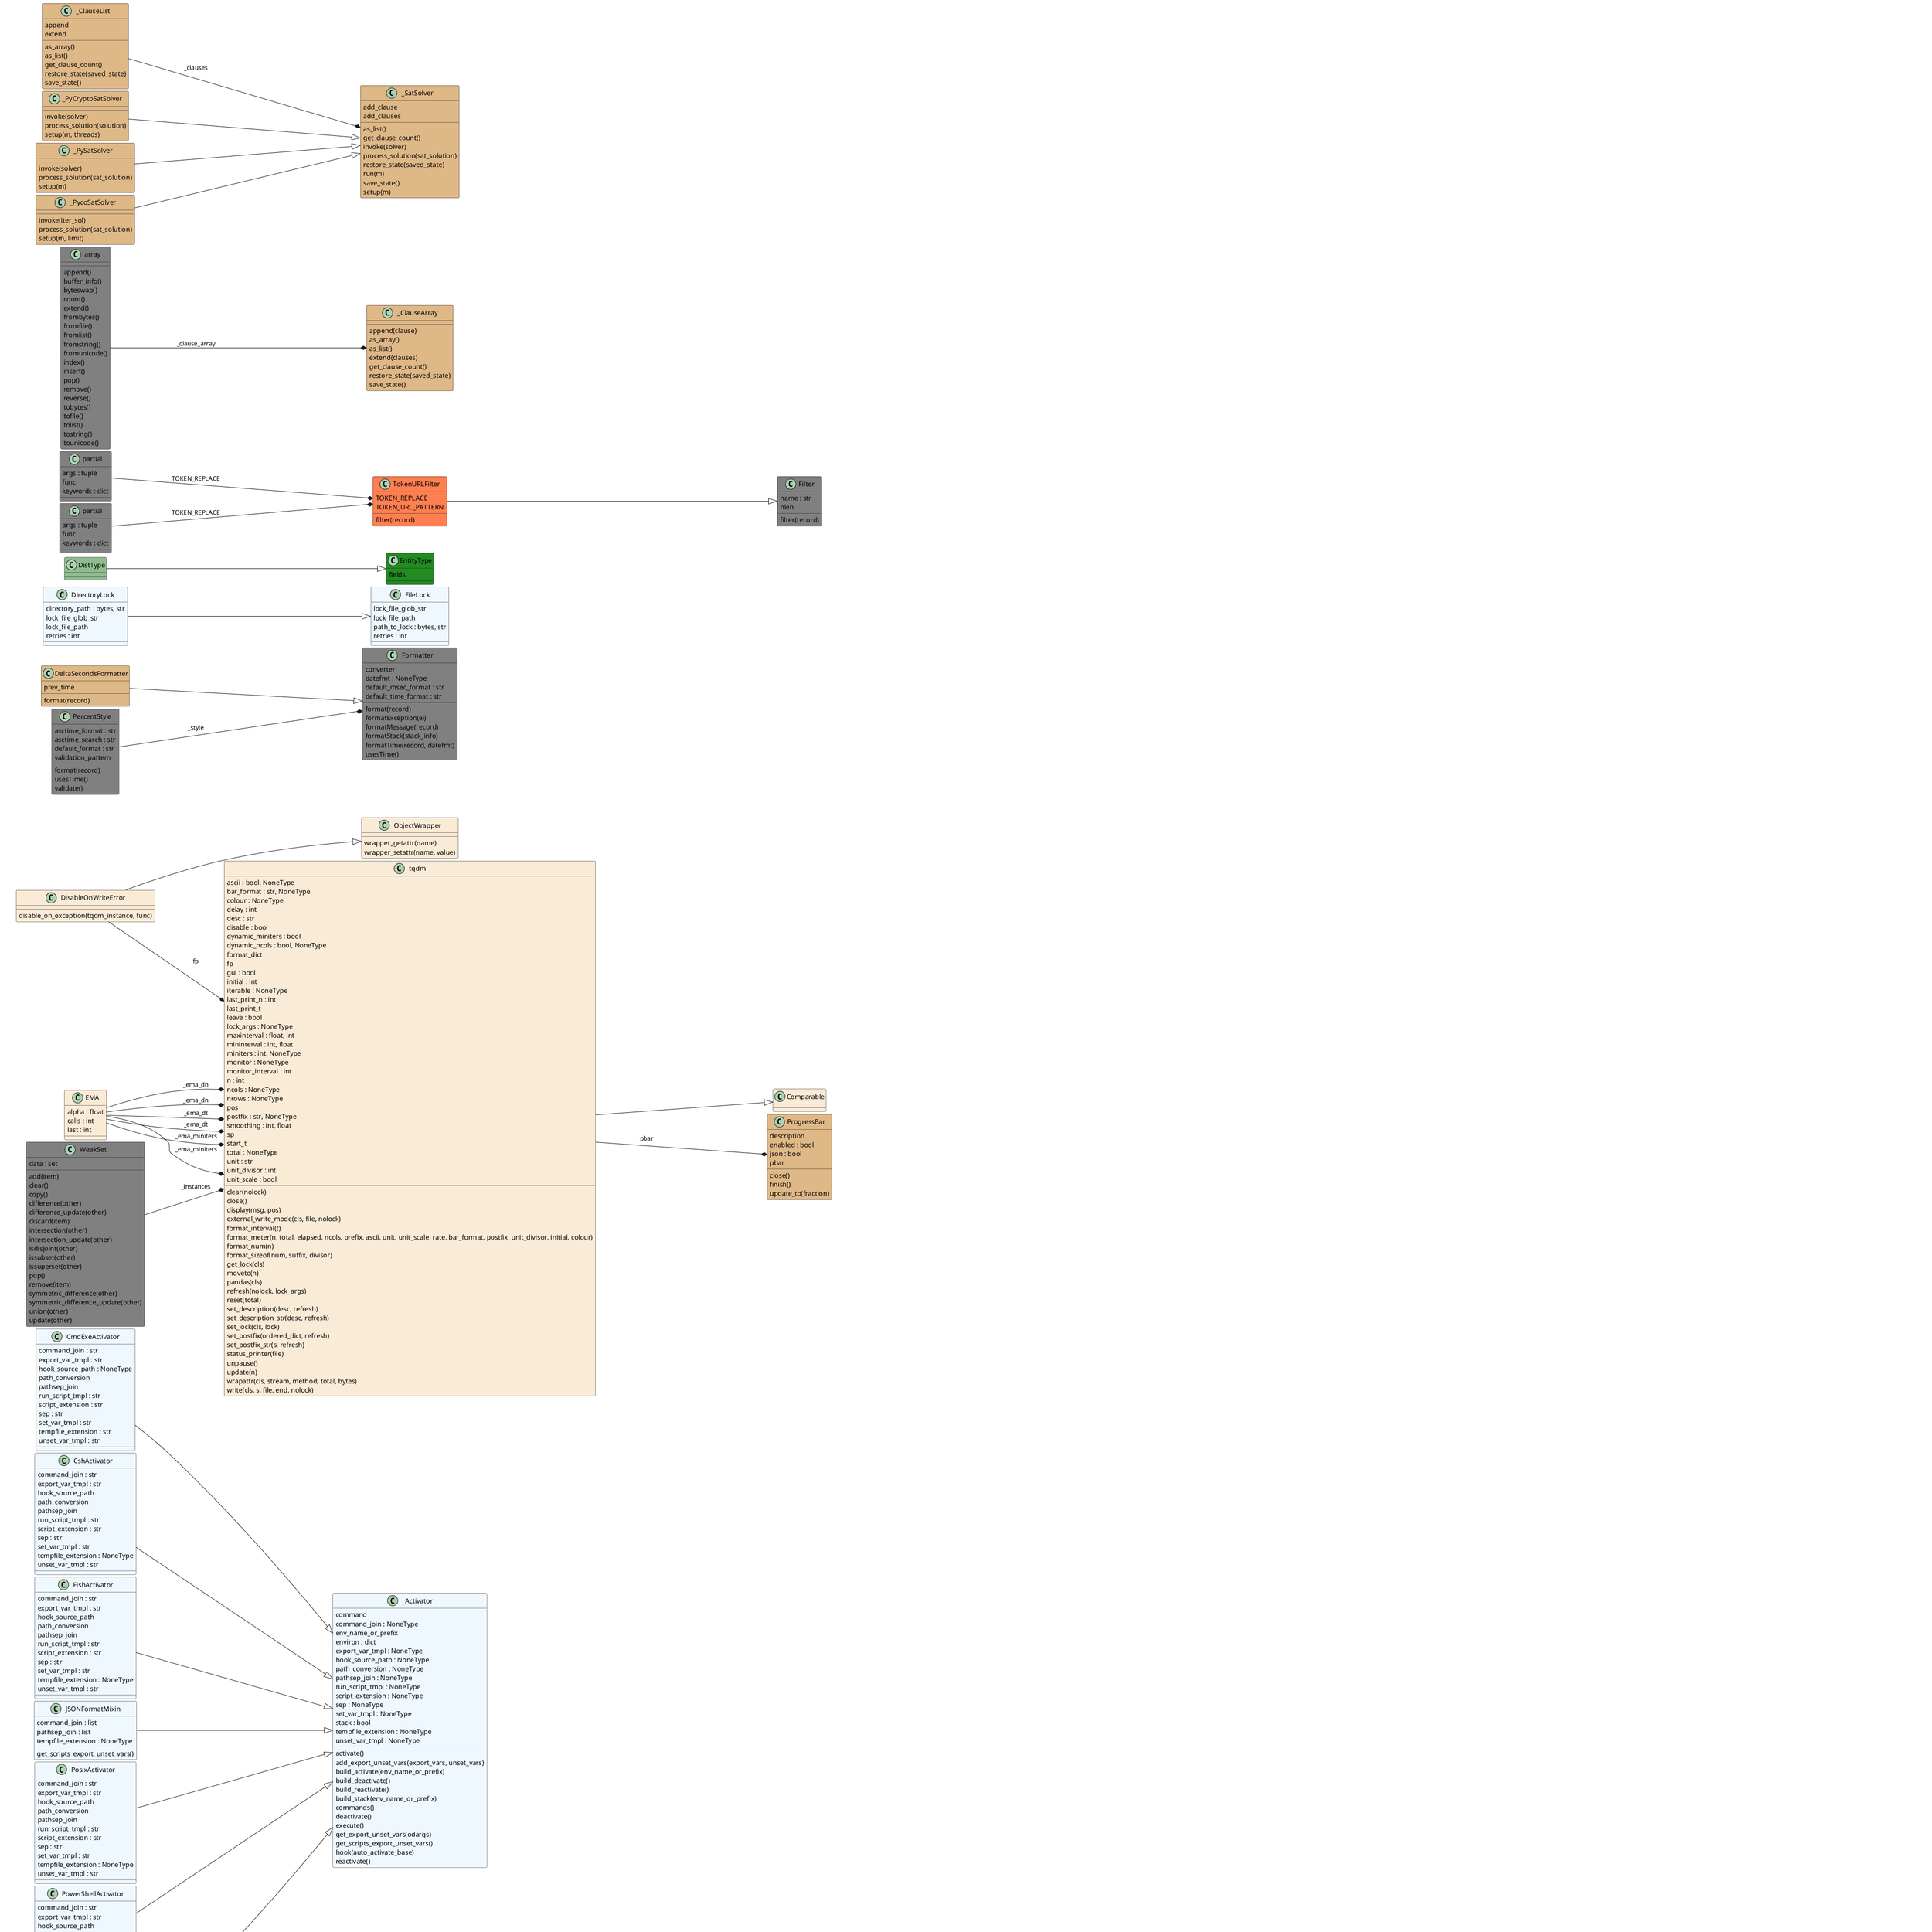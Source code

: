 @startuml classes_conda
set namespaceSeparator none
left to right direction
skinparam nodesep 5
skinparam ranksep 5
left to right direction
skinparam nodesep 5
skinparam ranksep 5
left to right direction
skinparam nodesep 5
skinparam ranksep 5
left to right direction
skinparam nodesep 5
skinparam ranksep 5
class "six_with_metaclass" as conda.common.compat.six_with_metaclass. #dodgerblue {
}
class "Action" as argparse.Action #grey {
  choices : NoneType
  const : NoneType
  default : NoneType
  dest
  help : NoneType
  metavar : NoneType
  nargs : NoneType
  option_strings
  required : bool
  type : NoneType
}
class "<color:red>ActivateHelp</color>" as conda.exceptions.ActivateHelp #aliceblue {
}
class "AggregateCompileMultiPycAction" as conda.core.path_actions.AggregateCompileMultiPycAction #chocolate {
}
class "Arch" as conda.models.enums.Arch #darkseagreen {
  name
  from_sys(cls)
}
class "ArgParseRawParameter" as conda.common.configuration.ArgParseRawParameter #burlywood {
  source : str
  keyflag()
  make_raw_parameters(cls, args_from_argparse)
  value(parameter_obj)
  valueflags(parameter_obj)
}
class "<color:red>ArgumentError</color>" as conda.exceptions.ArgumentError #aliceblue {
  return_code : int
}
class "ArgumentParser" as conda.cli.conda_argparse.ArgumentParser #aquamarine {
  description
  error(message)
  print_help()
}
class "ArgumentParser" as argparse.ArgumentParser #grey {
  add_help : bool
  allow_abbrev : bool
  epilog : NoneType
  formatter_class
  fromfile_prefix_chars : NoneType
  prog : NoneType
  usage : NoneType, str
  add_subparsers()
  convert_arg_line_to_args(arg_line)
  error(message)
  exit(status, message)
  format_help()
  format_usage()
  parse_args(args, namespace)
  parse_intermixed_args(args, namespace)
  parse_known_args(args, namespace)
  parse_known_intermixed_args(args, namespace)
  print_help(file)
  print_usage(file)
}
class "AttrDict" as conda._vendor.auxlib.collection.AttrDict #forestgreen {
}
class "AuthBase" as requests.auth.AuthBase #gold {
}
class "AuthBase" as pip._vendor.requests.auth.AuthBase #hotpink {
}
class "<color:red>AuthenticationError</color>" as conda.exceptions.AuthenticationError #aliceblue {
}
class "BY_HANDLE_FILE_INFORMATION" as conda.gateways.disk.link.CrossPlatformStLink._initialize.BY_HANDLE_FILE_INFORMATION #mediumspringgreen {
}
class "BaseAdapter" as requests.adapters.BaseAdapter #gold {
  close()
  send(request, stream, timeout, verify, cert, proxies)
}
class "BaseAdapter" as pip._vendor.requests.adapters.BaseAdapter #hotpink {
  close()
  send(request, stream, timeout, verify, cert, proxies)
}
class "BaseSpec" as conda.models.version.BaseSpec #darkseagreen {
  exact_value
  match
  raw_value
  spec
  spec_str
  all_match(spec_str)
  always_true_match(spec_str)
  any_match(spec_str)
  exact_match(spec_str)
  is_exact()
  merge(other)
  operator_match(spec_str)
  regex_match(spec_str)
}
class "<color:red>BasicClobberError</color>" as conda.exceptions.BasicClobberError #aliceblue {
}
class "<color:red>BinaryPrefixReplacementError</color>" as conda.exceptions.BinaryPrefixReplacementError #aliceblue {
}
class "BooleanField" as conda._vendor.auxlib.entity.BooleanField #forestgreen {
  box(instance, instance_type, val)
}
class "BufferedRWPair" as _io.BufferedRWPair #grey {
  close()
  detach()
  fileno()
  flush()
  isatty()
  peek()
  read()
  read1()
  readable()
  readinto()
  readinto1()
  readline()
  readlines()
  seek()
  seekable()
  tell()
  truncate()
  writable()
  write()
  writelines()
}
class "BufferedReader" as _io.BufferedReader #grey {
  close()
  detach()
  fileno()
  flush()
  isatty()
  peek()
  read()
  read1()
  readable()
  readinto()
  readinto1()
  readline()
  readlines()
  seek()
  seekable()
  tell()
  truncate()
  writable()
  write()
  writelines()
}
class "BufferedWriter" as _io.BufferedWriter #grey {
  close()
  detach()
  fileno()
  flush()
  isatty()
  read()
  read1()
  readable()
  readinto()
  readinto1()
  readline()
  readlines()
  seek()
  seekable()
  tell()
  truncate()
  writable()
  write()
  writelines()
}
class "BuildNumberMatch" as conda.models.version.BuildNumberMatch #darkseagreen {
  exact_value
  matcher_vo
  operator_func
  regex
  get_matcher(vspec)
  merge(other)
  union(other)
}
class "CacheUrlAction" as conda.core.path_actions.CacheUrlAction #chocolate {
  hold_path
  md5 : NoneType
  sha256 : NoneType
  size : NoneType
  target_full_path
  target_package_basename
  target_pkgs_dir
  url
  cleanup()
  execute(progress_update_callback)
  reverse()
  verify()
}
class "<color:red>CancelOperation</color>" as conda.gateways.disk.update.CancelOperation #darkgoldenrod {
}
class "CaptureTarget" as conda.common.io.CaptureTarget #burlywood {
  name
}
class "CapturedText" as conda.common.io.captured.CapturedText #aliceblue {
  stderr : NoneType
  stdout
}
class "CaseInsensitiveDict" as requests.structures.CaseInsensitiveDict #gold {
  copy()
  lower_items()
}
class "CaseInsensitiveDict" as pip._vendor.requests.structures.CaseInsensitiveDict #hotpink {
  copy()
  lower_items()
}
class "<color:red>CaseInsensitiveFileSystemError</color>" as conda.exceptions.CaseInsensitiveFileSystemError #aliceblue {
}
class "CaseInsensitiveStrMatch" as conda.models.match_spec.CaseInsensitiveStrMatch #darkseagreen {
  match(other)
}
class "Channel" as conda.models.channel.Channel #darkseagreen {
  auth : NoneType
  base_url
  base_urls
  canonical_name
  channel_location
  channel_name
  location : NoneType
  name : str
  package_filename : NoneType
  platform : NoneType
  scheme : NoneType
  subdir
  subdir_url
  token : NoneType
  url_channel_wtf
  dump()
  from_channel_name(channel_name)
  from_url(url)
  from_value(value)
  make_simple_channel(channel_alias, channel_url, name)
  url(with_credentials)
  urls(with_credentials, subdirs)
}
class "<color:red>ChannelError</color>" as conda.exceptions.ChannelError #aliceblue {
}
class "ChannelField" as conda.models.records.ChannelField #darkseagreen {
  dump(instance, instance_type, val)
}
class "ChannelMatch" as conda.models.match_spec.ChannelMatch #darkseagreen {
  match(other)
}
class "<color:red>ChannelNotAllowed</color>" as conda.exceptions.ChannelNotAllowed #aliceblue {
}
class "ChannelPriority" as conda.base.constants.ChannelPriority #antiquewhite {
  DISABLED : str
  FLEXIBLE : str
  STRICT : str
}
class "ChannelPriorityMeta" as conda.base.constants.ChannelPriorityMeta #antiquewhite {
}
class "ChannelType" as conda.models.channel.ChannelType #darkseagreen {
}
class "<color:red>ChecksumMismatchError</color>" as conda.exceptions.ChecksumMismatchError #aliceblue {
}
class "Clauses" as conda.common._logic.Clauses #burlywood {
  add_clause
  add_clauses
  m : int
  unsat : bool
  All(iter, polarity)
  And(f, g, polarity, add_new_clauses)
  Any(iter, polarity)
  AtMostOne_BDD(vals, polarity)
  AtMostOne_NSQ(vals, polarity)
  BDD(lits, coeffs, nterms, lo, hi, polarity)
  Combine(args, polarity)
  Eval(func, args, polarity)
  ExactlyOne_BDD(vals, polarity)
  ExactlyOne_NSQ(vals, polarity)
  ITE(c, t, f, polarity, add_new_clauses)
  LB_Preprocess(lits, coeffs)
  LinearBound(lits, coeffs, lo, hi, preprocess, polarity)
  Not(x, polarity, add_new_clauses)
  Or(f, g, polarity, add_new_clauses)
  Prevent(func)
  Require(func)
  Xor(f, g, polarity, add_new_clauses)
  as_list()
  assign(vals)
  get_clause_count()
  minimize(lits, coeffs, bestsol, trymax)
  new_var()
  sat(additional, includeIf, limit)
}
class "Clauses" as conda.common.logic.Clauses #burlywood {
  indices : dict
  m
  names : dict
  unsat
  All(iter, polarity, name)
  And(f, g, polarity, name)
  Any(vals, polarity, name)
  AtMostOne(vals, polarity, name)
  AtMostOne_BDD(vals, polarity, name)
  AtMostOne_NSQ(vals, polarity, name)
  ExactlyOne(vals, polarity, name)
  ExactlyOne_BDD(vals, polarity, name)
  ExactlyOne_NSQ(vals, polarity, name)
  ITE(c, t, f, polarity, name)
  LinearBound(equation, lo, hi, preprocess, polarity, name)
  Not(x, polarity, name)
  Or(f, g, polarity, name)
  Prevent(what)
  Require(what)
  Xor(f, g, polarity, name)
  add_clause(clause)
  add_clauses(clauses)
  as_list()
  from_index(m)
  from_name(name)
  get_clause_count()
  itersolve(constraints, m)
  minimize(objective, bestsol, trymax)
  name_var(m, name)
  new_var(name)
  sat(additional, includeIf, names, limit)
}
class "<color:red>ClobberError</color>" as conda.exceptions.ClobberError #aliceblue {
  path_conflict
}
class "CmdExeActivator" as conda.activate.CmdExeActivator #aliceblue {
  command_join : str
  export_var_tmpl : str
  hook_source_path : NoneType
  path_conversion
  pathsep_join
  run_script_tmpl : str
  script_extension : str
  sep : str
  set_var_tmpl : str
  tempfile_extension : str
  unset_var_tmpl : str
}
class "Collection" as _collections_abc.Collection #grey {
}
class "<color:red>CommandArgumentError</color>" as conda.exceptions.CommandArgumentError #aliceblue {
  return_code : int
}
class "<color:red>CommandNotFoundError</color>" as conda.exceptions.CommandNotFoundError #aliceblue {
}
class "Commands" as conda.cli.python_api.Commands #aquamarine {
  CLEAN : str
  CONFIG : str
  CREATE : str
  HELP : str
  INFO : str
  INSTALL : str
  LIST : str
  REMOVE : str
  RUN : str
  SEARCH : str
  UPDATE : str
}
class "Comparable" as conda._vendor.tqdm.utils.Comparable #antiquewhite {
}
class "CompileMultiPycAction" as conda.core.path_actions.CompileMultiPycAction #chocolate {
  package_info
  prefix_path_data : NoneType
  prefix_paths_data
  source_full_paths
  source_short_paths
  target_full_paths
  target_prefix
  target_short_paths
  transaction_context
  cleanup()
  create_actions(cls, transaction_context, package_info, target_prefix, requested_link_type, file_link_actions)
  execute()
  reverse()
  verify()
}
class "ComposableField" as conda._vendor.auxlib.entity.ComposableField #forestgreen {
  box(instance, instance_type, val)
  dump(instance, instance_type, val)
}
class "<color:red>CondaDependencyError</color>" as conda.exceptions.CondaDependencyError #aliceblue {
}
class "<color:red>CondaEnvironmentError</color>" as conda.exceptions.CondaEnvironmentError #aliceblue {
}
class "<color:red>CondaError</color>" as conda.CondaError #aliceblue {
  message
  reportable : bool
  return_code : int
  dump_map()
}
class "<color:red>CondaExitZero</color>" as conda.CondaExitZero #aliceblue {
  return_code : int
}
class "<color:red>CondaFileIOError</color>" as conda.exceptions.CondaFileIOError #aliceblue {
  filepath
}
class "<color:red>CondaHTTPError</color>" as conda.exceptions.CondaHTTPError #aliceblue {
}
class "<color:red>CondaHistoryError</color>" as conda.exceptions.CondaHistoryError #aliceblue {
}
class "<color:red>CondaHistoryWarning</color>" as conda.history.CondaHistoryWarning #aliceblue {
}
class "CondaHttpAuth" as conda.gateways.connection.session.CondaHttpAuth #cornflowerblue {
  add_binstar_token(url)
  handle_407(response)
}
class "<color:red>CondaIOError</color>" as conda.exceptions.CondaIOError #aliceblue {
}
class "<color:red>CondaImportError</color>" as conda.exceptions.CondaImportError #aliceblue {
}
class "<color:red>CondaIndexError</color>" as conda.exceptions.CondaIndexError #aliceblue {
}
class "<color:red>CondaKeyError</color>" as conda.exceptions.CondaKeyError #aliceblue {
  key
  msg
}
class "<color:red>CondaMemoryError</color>" as conda.exceptions.CondaMemoryError #aliceblue {
}
class "<color:red>CondaMultiError</color>" as conda.CondaMultiError #aliceblue {
  errors
  contains(exception_class)
  dump_map()
}
class "<color:red>CondaOSError</color>" as conda.exceptions.CondaOSError #aliceblue {
}
class "<color:red>CondaRevisionError</color>" as conda.exceptions.CondaRevisionError #aliceblue {
}
class "CondaSession" as conda.gateways.connection.session.CondaSession #cornflowerblue {
  auth
  cert : tuple
  verify
}
class "CondaSessionType" as conda.gateways.connection.session.CondaSessionType #cornflowerblue {
}
class "<color:red>CondaSignalInterrupt</color>" as conda.exceptions.CondaSignalInterrupt #aliceblue {
}
class "<color:red>CondaSystemExit</color>" as conda.exceptions.CondaSystemExit #aliceblue {
}
class "<color:red>CondaTypeError</color>" as conda.exceptions.CondaTypeError #aliceblue {
}
class "<color:red>CondaUpgradeError</color>" as conda.exceptions.CondaUpgradeError #aliceblue {
}
class "<color:red>CondaValueError</color>" as conda.exceptions.CondaValueError #aliceblue {
}
class "<color:red>CondaVerificationError</color>" as conda.exceptions.CondaVerificationError #aliceblue {
}
class "Condition" as threading.Condition #grey {
  acquire
  notifyAll
  release
  notify(n)
  notify_all()
  wait(timeout)
  wait_for(predicate, timeout)
}
class "Configuration" as conda.common.configuration.Configuration #burlywood {
  raw_data
  check_source(source)
  collect_all()
  describe_parameter(parameter_name)
  get_descriptions()
  list_parameters()
  post_build_validation()
  register_reset_callaback(callback)
  typify_parameter(parameter_name, value, source)
  validate_all()
  validate_configuration()
}
class "<color:red>ConfigurationError</color>" as conda.common.configuration.ConfigurationError #burlywood {
}
class "<color:red>ConfigurationLoadError</color>" as conda.common.configuration.ConfigurationLoadError #burlywood {
}
class "ConfigurationObject" as conda.common.configuration.ConfigurationObject #burlywood {
}
class "ConfigurationType" as conda.common.configuration.ConfigurationType #burlywood {
}
class "Container" as _collections_abc.Container #grey {
}
class "Context" as conda.base.context.Context #antiquewhite {
  active_prefix
  add_anaconda_token
  add_pip_as_python_dependency
  aggressive_update_packages
  allow_conda_downgrades
  allow_cycles
  allow_non_channel_urls
  allow_softlinks
  always_copy
  always_softlink
  always_yes
  anaconda_upload
  arch_name
  auto_activate_base
  auto_stack
  auto_update_conda
  av_data_dir
  binstar_upload
  bits
  bld_path
  category_map
  changeps1
  channel_priority
  channels
  client_ssl_cert
  client_ssl_cert_key
  clobber
  conda_build
  conda_build_local_paths
  conda_build_local_urls
  conda_exe
  conda_exe_vars_dict
  conda_prefix
  conda_private
  config_files
  create_default_packages
  croot
  debug
  default_prefix
  default_python
  default_threads
  deps_modifier
  dev
  dev : bool
  disallowed_packages
  download_only
  dry_run
  enable_private_envs
  env_prompt
  envs_dirs
  error_upload_url
  execute_threads
  extra_safety_checks
  force
  force_32bit
  force_reinstall
  force_remove
  ignore_pinned
  json
  local_build_root
  local_repodata_ttl
  migrated_channel_aliases
  migrated_custom_channels
  non_admin_enabled
  notify_outdated_conda
  offline
  override_channels_enabled
  path_conflict
  pinned_packages
  pip_interop_enabled
  pkgs_dirs
  platform
  prefix_specified
  proxy_servers
  quiet
  remote_backoff_factor
  remote_connect_timeout_secs
  remote_max_retries
  remote_read_timeout_secs
  repodata_fns
  repodata_threads
  report_errors
  restore_free_channel
  rollback_enabled
  root_dir
  root_writable
  safety_checks
  sat_solver
  separate_format_cache
  shlvl
  shortcuts
  show_channel_urls
  signing_metadata_url_base
  solver_ignore_timestamps
  ssl_verify
  subdir
  subdirs
  target_prefix
  target_prefix_override
  track_features
  unsatisfiable_hints
  unsatisfiable_hints_check_depth
  update_modifier
  use_index_cache
  use_local
  use_only_tar_bz2
  verbosity
  verify_threads
  whitelist_channels
  channel_alias()
  cpu_flags()
  cuda_version()
  custom_channels()
  custom_multichannels()
  default_channels()
  description_map()
  get_descriptions()
  known_subdirs()
  libc_family_version()
  os_distribution_name_version()
  platform_system_release()
  post_build_validation()
  python_implementation_name_version()
  requests_version()
  root_prefix()
  trash_dir()
  user_agent()
}
class "ContextDecorator" as conda.common.io.ContextDecorator #burlywood {
}
class "ContextStack" as conda.base.context.ContextStack #antiquewhite {
  apply()
  pop()
  push(search_path, argparse_args)
  replace(search_path, argparse_args)
}
class "ContextStackObject" as conda.base.context.ContextStackObject #antiquewhite {
  argparse_args : NoneType
  search_path : tuple
  apply()
  set_value(search_path, argparse_args)
}
class "CookieJar" as http.cookiejar.CookieJar #grey {
  domain_re
  dots_re
  magic_re
  non_word_re
  quote_re
  strict_domain_re
  add_cookie_header(request)
  clear(domain, path, name)
  clear_expired_cookies()
  clear_session_cookies()
  extract_cookies(response, request)
  make_cookies(response, request)
  set_cookie(cookie)
  set_cookie_if_ok(cookie, request)
  set_policy(policy)
}
class "CookiePolicy" as http.cookiejar.CookiePolicy #grey {
  domain_return_ok(domain, request)
  path_return_ok(path, request)
  return_ok(cookie, request)
  set_ok(cookie, request)
}
class "<color:red>CorruptedEnvironmentError</color>" as conda.exceptions.CorruptedEnvironmentError #aliceblue {
}
class "<color:red>CouldntParseError</color>" as conda.exceptions.CouldntParseError #aliceblue {
  reason
}
class "CreateInPrefixPathAction" as conda.core.path_actions.CreateInPrefixPathAction #chocolate {
  package_info
  source_full_path
  source_prefix
  source_short_path
  cleanup()
  verify()
}
class "CreateNonadminAction" as conda.core.path_actions.CreateNonadminAction #chocolate {
  create_actions(cls, transaction_context, package_info, target_prefix, requested_link_type)
  execute()
  reverse()
}
class "CreatePrefixRecordAction" as conda.core.path_actions.CreatePrefixRecordAction #chocolate {
  all_link_path_actions : list
  prefix_record
  requested_link_type
  requested_spec
  create_actions(cls, transaction_context, package_info, target_prefix, requested_link_type, requested_spec, all_link_path_actions)
  execute()
  reverse()
}
class "CreatePythonEntryPointAction" as conda.core.path_actions.CreatePythonEntryPointAction #chocolate {
  func
  module
  prefix_path_data
  create_actions(cls, transaction_context, package_info, target_prefix, requested_link_type)
  execute()
  reverse()
}
class "CrossPlatformStLink" as conda.gateways.disk.link.CrossPlatformStLink #darkgoldenrod {
  st_nlink(cls, path)
}
class "CshActivator" as conda.activate.CshActivator #aliceblue {
  command_join : str
  export_var_tmpl : str
  hook_source_path
  path_conversion
  pathsep_join
  run_script_tmpl : str
  script_extension : str
  sep : str
  set_var_tmpl : str
  tempfile_extension : NoneType
  unset_var_tmpl : str
}
class "<color:red>CustomValidationError</color>" as conda.common.configuration.CustomValidationError #burlywood {
}
class "<color:red>CyclicalDependencyError</color>" as conda.exceptions.CyclicalDependencyError #aliceblue {
}
class "<color:red>DeactivateHelp</color>" as conda.exceptions.DeactivateHelp #aliceblue {
}
class "DefaultCookiePolicy" as http.cookiejar.DefaultCookiePolicy #grey {
  DomainLiberal : int
  DomainRFC2965Match : int
  DomainStrict : int
  DomainStrictNoDots : int
  DomainStrictNonDomain : int
  hide_cookie2 : bool
  netscape : bool
  rfc2109_as_netscape : NoneType
  rfc2965 : bool
  secure_protocols : tuple
  strict_domain : bool
  strict_ns_domain : int
  strict_ns_set_initial_dollar : bool
  strict_ns_set_path : bool
  strict_ns_unverifiable : bool
  strict_rfc2965_unverifiable : bool
  allowed_domains()
  blocked_domains()
  domain_return_ok(domain, request)
  is_blocked(domain)
  is_not_allowed(domain)
  path_return_ok(path, request)
  return_ok(cookie, request)
  return_ok_domain(cookie, request)
  return_ok_expires(cookie, request)
  return_ok_port(cookie, request)
  return_ok_secure(cookie, request)
  return_ok_verifiability(cookie, request)
  return_ok_version(cookie, request)
  set_allowed_domains(allowed_domains)
  set_blocked_domains(blocked_domains)
  set_ok(cookie, request)
  set_ok_domain(cookie, request)
  set_ok_name(cookie, request)
  set_ok_path(cookie, request)
  set_ok_port(cookie, request)
  set_ok_verifiability(cookie, request)
  set_ok_version(cookie, request)
}
class "DefaultValueRawParameter" as conda.common.configuration.DefaultValueRawParameter #burlywood {
  keyflag()
  value(parameter_obj)
  valueflags(parameter_obj)
}
class "DeltaSecondsFormatter" as conda.common.io.DeltaSecondsFormatter #burlywood {
  prev_time
  format(record)
}
class "DepsModifier" as conda.base.constants.DepsModifier #antiquewhite {
  name
}
class "DictSafeMixin" as conda._vendor.auxlib.entity.DictSafeMixin #forestgreen {
  copy()
  get(item, default)
  items()
  iteritems()
  setdefault(key, default_value)
  update(E)
}
class "DirectoryLock" as conda.lock.DirectoryLock #aliceblue {
  directory_path : bytes, str
  lock_file_glob_str
  lock_file_path
  retries : int
}
class "<color:red>DirectoryNotACondaEnvironmentError</color>" as conda.exceptions.DirectoryNotACondaEnvironmentError #aliceblue {
}
class "<color:red>DirectoryNotFoundError</color>" as conda.exceptions.DirectoryNotFoundError #aliceblue {
}
class "DisableOnWriteError" as conda._vendor.tqdm.utils.DisableOnWriteError #antiquewhite {
  disable_on_exception(tqdm_instance, func)
}
class "<color:red>DisallowedPackageError</color>" as conda.exceptions.DisallowedPackageError #aliceblue {
}
class "Dist" as conda.models.dist.Dist #darkseagreen {
  base_url
  build
  build_number
  build_string
  channel
  dist_name
  fmt
  fn
  full_name
  is_channel
  is_feature_package
  name
  pair
  platform
  quad
  subdir
  version
  from_string(cls, string, channel_override)
  from_url(cls, url)
  parse_dist_name(string)
  rsplit(sep, maxsplit)
  split(sep, maxsplit)
  startswith(match)
  to_filename(extension)
  to_match_spec()
  to_matchspec()
  to_package_ref()
  to_url()
}
class "DistType" as conda.models.dist.DistType #darkseagreen {
}
class "<color:red>DryRunExit</color>" as conda.exceptions.DryRunExit #aliceblue {
}
class "DummyExecutor" as conda.common.io.DummyExecutor #burlywood {
  map(func)
  shutdown(wait)
  submit(fn)
}
class "EMA" as conda._vendor.tqdm.std.EMA #antiquewhite {
  alpha : float
  calls : int
  last : int
}
class "ERROR" as conda.common._os.windows.ERROR #cadetblue {
  name
}
class "<color:red>EncodingError</color>" as conda.exceptions.EncodingError #aliceblue {
}
class "EnforceUnusedAdapter" as conda.gateways.connection.session.EnforceUnusedAdapter #cornflowerblue {
  close()
  send(request)
}
class "Entity" as conda._vendor.auxlib.entity.Entity #forestgreen {
  dump()
  from_json(cls, json_str)
  from_objects(cls)
  json(indent, separators)
  load(cls, data_dict)
  pretty_json(indent, separators)
  validate()
}
class "EntityType" as conda._vendor.auxlib.entity.EntityType #forestgreen {
  fields
}
class "Enum" as enum.Enum #grey {
  name()
  value()
}
class "EnumField" as conda._vendor.auxlib.entity.EnumField #forestgreen {
  box(instance, instance_type, val)
  dump(instance, instance_type, val)
}
class "EnumMeta" as enum.EnumMeta #grey {
}
class "EnvRawParameter" as conda.common.configuration.EnvRawParameter #burlywood {
  source : str
  keyflag()
  make_raw_parameters(cls, appname)
  value(parameter_obj)
  valueflags(parameter_obj)
}
class "<color:red>EnvironmentLocationNotFound</color>" as conda.exceptions.EnvironmentLocationNotFound #aliceblue {
}
class "<color:red>EnvironmentNameNotFound</color>" as conda.exceptions.EnvironmentNameNotFound #aliceblue {
}
class "<color:red>EnvironmentNotWritableError</color>" as conda.exceptions.EnvironmentNotWritableError #aliceblue {
}
class "Evaluator" as conda.common.pkg_formats.python.Evaluator #chartreuse {
  operations : dict
  evaluate(expr, context)
}
class "Event" as threading.Event #grey {
  isSet
  clear()
  is_set()
  set()
  wait(timeout)
}
class "ExactLowerStrMatch" as conda.models.match_spec.ExactLowerStrMatch #darkseagreen {
  match(other)
}
class "ExactStrMatch" as conda.models.match_spec.ExactStrMatch #darkseagreen {
  match(other)
}
class "ExceptionHandler" as conda.exceptions.ExceptionHandler #aliceblue {
  error_upload_url
  http_timeout
  user_agent
  ask_for_upload()
  get_error_report(exc_val, exc_tb)
  handle_application_exception(exc_val, exc_tb)
  handle_exception(exc_val, exc_tb)
  handle_reportable_application_exception(exc_val, exc_tb)
  handle_unexpected_exception(exc_val, exc_tb)
  print_expected_error_report(error_report)
  print_unexpected_error_report(error_report)
  print_upload_confirm(do_upload, ask_for_upload, ask_response)
  write_out(content_str)
}
class "Executor" as concurrent.futures._base.Executor #grey {
  map(fn)
  shutdown(wait)
  submit()
}
class "ExtractPackageAction" as conda.core.path_actions.ExtractPackageAction #chocolate {
  hold_path
  md5
  record_or_spec
  sha256
  size
  source_full_path
  target_extracted_dirname
  target_full_path
  target_pkgs_dir
  cleanup()
  execute(progress_update_callback)
  reverse()
  verify()
}
class "FILETIME" as conda.gateways.disk.link.CrossPlatformStLink._initialize.FILETIME #mediumspringgreen {
}
class "FTP" as ftplib.FTP #grey {
  af
  debug
  debugging
  debugging : int
  encoding : str
  file : NoneType
  file : NoneType
  host : str
  host : str
  lastresp
  maxline : int
  passiveserver
  passiveserver : int
  port : int
  port : int
  sock : NoneType
  sock : NoneType
  source_address : NoneType
  timeout : int, object
  trust_server_pasv_ipv4_address : bool
  welcome
  welcome : NoneType
  abort()
  acct(password)
  close()
  connect(host, port, timeout, source_address)
  cwd(dirname)
  delete(filename)
  dir()
  getline()
  getmultiline()
  getresp()
  getwelcome()
  login(user, passwd, acct)
  makepasv()
  makeport()
  mkd(dirname)
  mlsd(path, facts)
  nlst()
  ntransfercmd(cmd, rest)
  putcmd(line)
  putline(line)
  pwd()
  quit()
  rename(fromname, toname)
  retrbinary(cmd, callback, blocksize, rest)
  retrlines(cmd, callback)
  rmd(dirname)
  sanitize(s)
  sendcmd(cmd)
  sendeprt(host, port)
  sendport(host, port)
  set_debuglevel(level)
  set_pasv(val)
  size(filename)
  storbinary(cmd, fp, blocksize, callback, rest)
  storlines(cmd, fp, callback)
  transfercmd(cmd, rest)
  voidcmd(cmd)
  voidresp()
}
class "FTPAdapter" as conda.gateways.connection.adapters.ftp.FTPAdapter #cyan {
  conn
  func_table : dict
  close()
  get_host_and_path_from_url(request)
  get_username_password_from_header(request)
  list(path, request)
  nlst(path, request)
  retr(path, request)
  send(request)
  stor(path, request)
}
class "FeatureMatch" as conda.models.match_spec.FeatureMatch #darkseagreen {
  exact_value
  match(other)
}
class "Field" as conda._vendor.auxlib.entity.Field #forestgreen {
  default
  default_in_dump
  immutable
  in_dump
  is_nullable
  name
  nullable
  required
  type
  box(instance, instance_type, val)
  dump(instance, instance_type, val)
  set_name(name)
  unbox(instance, instance_type, val)
  validate(instance, val)
}
class "FileLock" as conda.lock.FileLock #aliceblue {
  lock_file_glob_str
  lock_file_path
  path_to_lock : bytes, str
  retries : int
}
class "FileMode" as conda.models.enums.FileMode #darkseagreen {
  name
}
class "FilenameField" as conda.models.records.FilenameField #darkseagreen {
}
class "Filter" as logging.Filter #grey {
  name : str
  nlen
  filter(record)
}
class "Filterer" as logging.Filterer #grey {
  filters : list
  addFilter(filter)
  filter(record)
  removeFilter(filter)
}
class "FishActivator" as conda.activate.FishActivator #aliceblue {
  command_join : str
  export_var_tmpl : str
  hook_source_path
  path_conversion
  pathsep_join
  run_script_tmpl : str
  script_extension : str
  sep : str
  set_var_tmpl : str
  tempfile_extension : NoneType
  unset_var_tmpl : str
}
class "Formatter" as logging.Formatter #grey {
  converter
  datefmt : NoneType
  default_msec_format : str
  default_time_format : str
  format(record)
  formatException(ei)
  formatMessage(record)
  formatStack(stack_info)
  formatTime(record, datefmt)
  usesTime()
}
class "GeneralGraph" as conda.models.prefix_graph.GeneralGraph #darkseagreen {
  graph_by_name
  specs_by_name
  breadth_first_search_by_name(root_spec, target_spec)
}
class "<color:red>GenericHelp</color>" as conda.exceptions.GenericHelp #aliceblue {
}
class "GlobLowerStrMatch" as conda.models.match_spec.GlobLowerStrMatch #darkseagreen {
}
class "GlobStrMatch" as conda.models.match_spec.GlobStrMatch #darkseagreen {
  exact_value
  matches_all
  match(other)
}
class "Handler" as logging.Handler #grey {
  formatter : NoneType
  level : int
  lock
  name
  acquire()
  close()
  createLock()
  emit(record)
  flush()
  format(record)
  get_name()
  handle(record)
  handleError(record)
  release()
  setFormatter(fmt)
  setLevel(level)
  set_name(name)
}
class "<color:red>Help</color>" as conda.exceptions.Help #aliceblue {
}
class "HelpFormatter" as argparse.HelpFormatter #grey {
  add_argument(action)
  add_arguments(actions)
  add_text(text)
  add_usage(usage, actions, groups, prefix)
  end_section()
  format_help()
  start_section(heading)
}
class "History" as conda.history.History #aliceblue {
  com_pat
  conda_v_pat
  meta_dir
  path
  prefix
  spec_pat
  construct_states()
  file_is_empty()
  get_requested_specs_map()
  get_state(rev)
  get_user_requests()
  init_log_file()
  object_log()
  parse()
  print_log()
  update()
  write_changes(last_state, current_state)
  write_specs(remove_specs, update_specs, neutered_specs)
}
class "IOBase" as io.IOBase #grey {
}
class "ImmutableEntity" as conda._vendor.auxlib.entity.ImmutableEntity #forestgreen {
}
class "IndexedSet" as conda._vendor.boltons.setutils.IndexedSet #aquamarine {
  dead_indices : list
  item_index_map : dict
  item_list : list
  add(item)
  clear()
  count(val)
  difference()
  difference_update()
  discard(item)
  from_iterable(cls, it)
  index(val)
  intersection()
  intersection_update()
  isdisjoint(other)
  issubset(other)
  issuperset(other)
  iter_difference()
  iter_intersection()
  iter_slice(start, stop, step)
  pop(index)
  remove(item)
  reverse()
  sort()
  symmetric_difference()
  symmetric_difference_update(other)
  union()
  update()
}
class "<color:red>InstallError</color>" as conda.exceptions.InstallError #aliceblue {
}
class "IntEnum" as enum.IntEnum #grey {
}
class "IntegerField" as conda._vendor.auxlib.entity.IntegerField #forestgreen {
}
class "<color:red>InvalidElementTypeError</color>" as conda.common.configuration.InvalidElementTypeError #burlywood {
}
class "<color:red>InvalidMatchSpec</color>" as conda.exceptions.InvalidMatchSpec #aliceblue {
}
class "<color:red>InvalidSpec</color>" as conda.exceptions.InvalidSpec #aliceblue {
}
class "<color:red>InvalidTypeError</color>" as conda.common.configuration.InvalidTypeError #burlywood {
  valid_types
  wrong_type
}
class "<color:red>InvalidVersionSpec</color>" as conda.exceptions.InvalidVersionSpec #aliceblue {
}
class "Iterable" as _collections_abc.Iterable #grey {
}
class "JSONFormatMixin" as conda.activate.JSONFormatMixin #aliceblue {
  command_join : list
  pathsep_join : list
  tempfile_extension : NoneType
  get_scripts_export_unset_vars()
}
class "<color:red>KnownPackageClobberError</color>" as conda.exceptions.KnownPackageClobberError #aliceblue {
}
class "LeasedPathEntry" as conda.models.leased_path_entry.LeasedPathEntry #darkseagreen {
  leased_path
  leased_path_type
  package_name
  target_path
  target_prefix
}
class "LeasedPathType" as conda.models.enums.LeasedPathType #darkseagreen {
  name
}
class "Link" as conda.models.records.Link #darkseagreen {
  source
  type
}
class "<color:red>LinkError</color>" as conda.exceptions.LinkError #aliceblue {
}
class "LinkPathAction" as conda.core.path_actions.LinkPathAction #chocolate {
  link_type
  prefix_path_data : NoneType
  source_path_data
  create_directory_actions(cls, transaction_context, package_info, target_prefix, requested_link_type, file_link_actions)
  create_file_link_actions(cls, transaction_context, package_info, target_prefix, requested_link_type)
  create_python_entry_point_windows_exe_action(cls, transaction_context, package_info, target_prefix, requested_link_type, entry_point_def)
  execute()
  reverse()
  verify()
}
class "LinkType" as conda.models.enums.LinkType #darkseagreen {
  name
}
class "LinkTypeField" as conda.models.records.LinkTypeField #darkseagreen {
  box(instance, instance_type, val)
}
class "ListField" as conda._vendor.auxlib.entity.ListField #forestgreen {
  box(instance, instance_type, val)
  dump(instance, instance_type, val)
  unbox(instance, instance_type, val)
  validate(instance, val)
}
class "LoadedParameter" as conda.common.configuration.LoadedParameter #burlywood {
  key_flag
  value
  value_flags
  collect_errors(instance, typed_value, source)
  expand()
  merge(matches)
  typify(source)
}
class "LocalFSAdapter" as conda.gateways.connection.adapters.localfs.LocalFSAdapter #cyan {
  close()
  send(request, stream, timeout, verify, cert, proxies)
}
class "<color:red>LockError</color>" as conda.exceptions.LockError #aliceblue {
}
class "MakeMenuAction" as conda.core.path_actions.MakeMenuAction #chocolate {
  create_actions(cls, transaction_context, package_info, target_prefix, requested_link_type)
  execute()
  reverse()
}
class "MapLoadedParameter" as conda.common.configuration.MapLoadedParameter #burlywood {
  collect_errors(instance, typed_value, source)
  merge(matches)
}
class "MapParameter" as conda.common.configuration.MapParameter #burlywood {
  get_all_matches(name, names, instance)
  load(name, match)
}
class "Mapping" as _collections_abc.Mapping #grey {
  get(key, default)
  items()
  keys()
  values()
}
class "MatchInterface" as conda.models.match_spec.MatchInterface #darkseagreen {
  exact_value
  raw_value
  match(other)
  matches(value)
  merge(other)
  union(other)
}
class "MatchSpec" as conda.models.match_spec.MatchSpec #darkseagreen {
  FIELD_NAMES : tuple
  FIELD_NAMES_SET : frozenset
  fn
  is_name_only_spec
  name
  optional
  original_spec_str
  spec
  strictness
  target
  version
  conda_build_form()
  dist_str()
  from_dist_str(cls, dist_str)
  get(field_name, default)
  get_exact_value(field_name)
  get_raw_value(field_name)
  match(rec)
  merge(cls, match_specs, union)
  union(cls, match_specs)
}
class "MatchSpecType" as conda.models.match_spec.MatchSpecType #darkseagreen {
}
class "Md5Field" as conda.models.records.Md5Field #darkseagreen {
}
class "MetadataSignatureStatus" as conda.models.enums.MetadataSignatureStatus #darkseagreen {
  name
}
class "<color:red>MetadataWarning</color>" as conda.common.pkg_formats.python.MetadataWarning #chartreuse {
}
class "MultiChannel" as conda.models.channel.MultiChannel #darkseagreen {
  auth : NoneType
  base_url
  base_urls
  canonical_name
  channel_location
  location : NoneType
  name
  package_filename : NoneType
  platform : NoneType
  scheme : NoneType
  token : NoneType
  dump()
  url(with_credentials)
  urls(with_credentials, subdirs)
}
class "MultiPathAction" as conda.core.path_actions.MultiPathAction #chocolate {
  target_full_paths
  verified
  cleanup()
  execute()
  reverse()
  verify()
}
class "<color:red>MultiValidationError</color>" as conda.common.configuration.MultiValidationError #burlywood {
}
class "<color:red>MultipleKeysError</color>" as conda.common.configuration.MultipleKeysError #burlywood {
  keys
  source
}
class "MutableMapping" as _collections_abc.MutableMapping #grey {
  clear()
  pop(key, default)
  popitem()
  setdefault(key, default)
  update()
}
class "MutableSet" as _collections_abc.MutableSet #grey {
  add(value)
  clear()
  discard(value)
  pop()
  remove(value)
}
class "<color:red>NoBaseEnvironmentError</color>" as conda.exceptions.NoBaseEnvironmentError #aliceblue {
}
class "<color:red>NoSpaceLeftError</color>" as conda.exceptions.NoSpaceLeftError #aliceblue {
}
class "<color:red>NoWritableEnvsDirError</color>" as conda.exceptions.NoWritableEnvsDirError #aliceblue {
}
class "<color:red>NoWritablePkgsDirError</color>" as conda.exceptions.NoWritablePkgsDirError #aliceblue {
}
class "Noarch" as conda.models.package_info.Noarch #darkseagreen {
  entry_points
  type
}
class "NoarchField" as conda.models.records.NoarchField #darkseagreen {
  box(instance, instance_type, val)
}
class "NoarchField" as conda.models.package_info.NoarchField #darkseagreen {
  box(instance, instance_type, val)
}
class "NoarchType" as conda.models.enums.NoarchType #darkseagreen {
  name
  coerce(val)
}
class "<color:red>NotWritableError</color>" as conda.exceptions.NotWritableError #aliceblue {
}
class "NullCountAction" as conda.cli.conda_argparse.NullCountAction #aquamarine {
}
class "NumberField" as conda._vendor.auxlib.entity.NumberField #forestgreen {
}
class "ObjectLoadedParameter" as conda.common.configuration.ObjectLoadedParameter #burlywood {
  collect_errors(instance, typed_value, source)
  merge(matches)
}
class "ObjectParameter" as conda.common.configuration.ObjectParameter #burlywood {
  get_all_matches(name, names, instance)
  load(name, match)
}
class "ObjectWrapper" as conda._vendor.tqdm.utils.ObjectWrapper #antiquewhite {
  wrapper_getattr(name)
  wrapper_setattr(name, value)
}
class "<color:red>OperationNotAllowed</color>" as conda.exceptions.OperationNotAllowed #aliceblue {
}
class "OrderedDict" as collections.OrderedDict #grey {
  move_to_end(key, last)
}
class "PackageCacheData" as conda.core.package_cache_data.PackageCacheData #chocolate {
  is_writable
  pkgs_dir
  all_caches_writable_first(cls, pkgs_dirs)
  clear(cls)
  first_writable(cls, pkgs_dirs)
  get(package_ref, default)
  get_all_extracted_entries(cls)
  get_entry_to_link(cls, package_ref)
  insert(package_cache_record)
  iter_records()
  itervalues()
  load()
  query(package_ref_or_match_spec)
  query_all(cls, package_ref_or_match_spec, pkgs_dirs)
  read_only_caches(cls, pkgs_dirs)
  reload()
  remove(package_ref, default)
  tarball_file_in_cache(cls, tarball_path, md5sum, exclude_caches)
  tarball_file_in_this_cache(tarball_path, md5sum)
  values()
  writable_caches(cls, pkgs_dirs)
}
class "PackageCacheRecord" as conda.models.records.PackageCacheRecord #darkseagreen {
  extracted_package_dir
  is_extracted
  is_fetched
  md5
  package_tarball_full_path
  tarball_basename
}
class "PackageCacheType" as conda.core.package_cache_data.PackageCacheType #chocolate {
}
class "PackageInfo" as conda.models.package_info.PackageInfo #darkseagreen {
  build
  build_number
  channel
  extracted_package_dir
  icondata
  name
  package_metadata
  package_tarball_full_path
  paths_data
  repodata_record
  url
  version
  dist_str()
}
class "PackageMetadata" as conda.models.package_info.PackageMetadata #darkseagreen {
  noarch
  package_metadata_version
  preferred_env
}
class "<color:red>PackageNotInstalledError</color>" as conda.exceptions.PackageNotInstalledError #aliceblue {
}
class "PackageRecord" as conda.models.records.PackageRecord #darkseagreen {
  arch
  build
  build_number
  channel
  combined_depends
  constrains
  date
  depends
  features
  fn
  is_unmanageable
  legacy_bz2_md5
  legacy_bz2_size
  license
  license_family
  md5
  metadata_signature_status
  name
  namekey
  noarch
  package_type
  platform
  preferred_env
  schannel
  sha256
  size
  subdir
  timestamp
  track_features
  url
  version
  dist_fields_dump()
  dist_str()
  record_id()
  to_match_spec()
  to_simple_match_spec()
}
class "PackageType" as conda.models.enums.PackageType #darkseagreen {
  name
  conda_package_types()
  unmanageable_package_types()
}
class "PackageTypeField" as conda.models.records.PackageTypeField #darkseagreen {
}
class "<color:red>PackagesNotFoundError</color>" as conda.exceptions.PackagesNotFoundError #aliceblue {
}
class "<color:red>PaddingError</color>" as conda.exceptions.PaddingError #aliceblue {
}
class "Parameter" as conda.common.configuration.Parameter #burlywood {
  default
  get_all_matches(name, names, instance)
  load(name, match)
  typify(name, source, value)
}
class "ParameterFlag" as conda.common.configuration.ParameterFlag #burlywood {
  name
  from_name(cls, name)
  from_string(cls, string)
  from_value(cls, value)
}
class "ParameterLoader" as conda.common.configuration.ParameterLoader #burlywood {
  aliases : tuple
  name
  names
  type
  raw_parameters_from_single_source(name, names, raw_parameters)
}
class "<color:red>ParseError</color>" as conda.exceptions.ParseError #aliceblue {
}
class "PathAction" as conda.core.path_actions.PathAction #chocolate {
  target_full_path
  verified
  cleanup()
  execute()
  reverse()
  verify()
}
class "PathConflict" as conda.base.constants.PathConflict #antiquewhite {
  name
}
class "PathData" as conda.models.records.PathData #darkseagreen {
  file_mode
  no_link
  path
  path_type
  prefix_placeholder
}
class "PathDataV1" as conda.models.records.PathDataV1 #darkseagreen {
  inode_paths
  sha256
  sha256_in_prefix
  size_in_bytes
}
class "<color:red>PathNotFoundError</color>" as conda.exceptions.PathNotFoundError #aliceblue {
}
class "PathType" as conda.models.enums.PathType #darkseagreen {
  name
  basic_types()
}
class "PathsData" as conda.models.records.PathsData #darkseagreen {
  paths
  paths_version
}
class "PercentStyle" as logging.PercentStyle #grey {
  asctime_format : str
  asctime_search : str
  default_format : str
  validation_pattern
  format(record)
  usesTime()
  validate()
}
class "Platform" as conda.models.enums.Platform #darkseagreen {
  name
  from_sys(cls)
}
class "PosixActivator" as conda.activate.PosixActivator #aliceblue {
  command_join : str
  export_var_tmpl : str
  hook_source_path
  path_conversion
  pathsep_join
  run_script_tmpl : str
  script_extension : str
  sep : str
  set_var_tmpl : str
  tempfile_extension : NoneType
  unset_var_tmpl : str
}
class "PowerShellActivator" as conda.activate.PowerShellActivator #aliceblue {
  command_join : str
  export_var_tmpl : str
  hook_source_path
  path_conversion
  pathsep_join
  run_script_tmpl : str
  script_extension : str
  sep : str
  set_var_tmpl : str
  tempfile_extension : NoneType
  unset_var_tmpl : str
}
class "PreferredEnv" as conda.models.package_info.PreferredEnv #darkseagreen {
  executable_paths
  name
  softlink_paths
}
class "PrefixData" as conda.core.prefix_data.PrefixData #chocolate {
  is_writable
  prefix_path
  all_subdir_urls()
  get(package_name, default)
  get_environment_env_vars()
  insert(prefix_record)
  iter_records()
  iter_records_sorted()
  load()
  query(package_ref_or_match_spec)
  reload()
  remove(package_name)
  set_environment_env_vars(env_vars)
  unset_environment_env_vars(env_vars)
}
class "PrefixDataType" as conda.core.prefix_data.PrefixDataType #chocolate {
}
class "PrefixGraph" as conda.models.prefix_graph.PrefixGraph #darkseagreen {
  graph : dict
  records
  spec_matches : dict
  all_ancestors(node)
  all_descendants(node)
  get_node_by_name(name)
  prune()
  remove_spec(spec)
  remove_youngest_descendant_nodes_with_specs()
}
class "PrefixPathAction" as conda.core.path_actions.PrefixPathAction #chocolate {
  target_full_path
  target_prefix
  target_short_path
  target_short_paths
  transaction_context
}
class "PrefixRecord" as conda.models.records.PrefixRecord #darkseagreen {
  auth
  extracted_package_dir
  files
  link
  package_tarball_full_path
  paths_data
  requested_spec
}
class "PrefixReplaceLinkAction" as conda.core.path_actions.PrefixReplaceLinkAction #chocolate {
  file_mode
  intermediate_path : NoneType
  prefix_path_data
  prefix_placeholder
  execute()
  verify()
}
class "PrimitiveLoadedParameter" as conda.common.configuration.PrimitiveLoadedParameter #burlywood {
  merge(matches)
}
class "PrimitiveParameter" as conda.common.configuration.PrimitiveParameter #burlywood {
  load(name, match)
}
class "ProgressBar" as conda.common.io.ProgressBar #burlywood {
  description
  enabled : bool
  json : bool
  pbar
  close()
  finish()
  update_to(fraction)
}
class "ProgressFileWrapper" as conda.gateways.disk.create.ProgressFileWrapper #darkgoldenrod {
  progress_file
  progress_file_size
  progress_max_pos : int
  progress_update_callback
  progress_update()
  read(size)
}
class "ProgressiveFetchExtract" as conda.core.package_cache_data.ProgressiveFetchExtract #chocolate {
  cache_actions
  extract_actions
  link_precs
  paired_actions
  execute()
  make_actions_for_record(pref_or_spec)
  prepare()
}
class "<color:red>ProxyError</color>" as conda.exceptions.ProxyError #aliceblue {
}
class "PythonDistribution" as conda.common.pkg_formats.python.PythonDistribution #chartreuse {
  ENTRY_POINTS_FILES : tuple
  MANDATORY_FILES : tuple
  MANIFEST_FILES : tuple
  REQUIRES_FILES : tuple
  anchor_full_path
  conda_name
  name
  norm_name
  python_version
  version
  get_conda_dependencies()
  get_dist_requirements()
  get_entry_points()
  get_external_requirements()
  get_extra_provides()
  get_optional_dependencies()
  get_paths()
  get_python_requirements()
  init(prefix_path, anchor_file, python_version)
  manifest_full_path()
}
class "PythonDistributionMetadata" as conda.common.pkg_formats.python.PythonDistributionMetadata #chartreuse {
  FILE_NAMES : tuple
  MULTIPLE_USE_KEYS
  SINGLE_USE_KEYS
  name
  version
  get_classifiers()
  get_dist_obsolete()
  get_dist_provides()
  get_dist_requirements()
  get_external_requirements()
  get_extra_provides()
  get_python_requirements()
}
class "PythonEggInfoDistribution" as conda.common.pkg_formats.python.PythonEggInfoDistribution #chartreuse {
  ENTRY_POINTS_FILES : tuple
  MANDATORY_FILES : tuple
  MANIFEST_FILES : tuple
  REQUIRES_FILES : tuple
  is_manageable
  sp_reference
}
class "PythonEggLinkDistribution" as conda.common.pkg_formats.python.PythonEggLinkDistribution #chartreuse {
  is_manageable : bool
}
class "PythonInstalledDistribution" as conda.common.pkg_formats.python.PythonInstalledDistribution #chartreuse {
  ENTRY_POINTS_FILES : tuple
  MANDATORY_FILES : tuple
  MANIFEST_FILES : tuple
  REQUIRES_FILES : tuple
  is_manageable : bool
  sp_reference
}
class "REPARSE_DATA_BUFFER" as conda.gateways.disk.link.REPARSE_DATA_BUFFER #darkgoldenrod {
  get_print_name()
  get_substitute_name()
}
class "RLock" as _thread.RLock #grey {
  acquire()
  release()
}
class "RawIOBase" as io.RawIOBase #grey {
}
class "RawParameter" as conda.common.configuration.RawParameter #burlywood {
  key
  source
  keyflag()
  make_raw_parameters(cls, source, from_map)
  value(parameter_obj)
  valueflags(parameter_obj)
}
class "RegisterEnvironmentLocationAction" as conda.core.path_actions.RegisterEnvironmentLocationAction #chocolate {
  target_full_path
  target_prefix
  transaction_context
  cleanup()
  execute()
  reverse()
  verify()
}
class "<color:red>RemoveError</color>" as conda.exceptions.RemoveError #aliceblue {
}
class "RemoveFromPrefixPathAction" as conda.core.path_actions.RemoveFromPrefixPathAction #chocolate {
  linked_package_data
  verify()
}
class "RemoveLinkedPackageRecordAction" as conda.core.path_actions.RemoveLinkedPackageRecordAction #chocolate {
  execute()
  reverse()
}
class "RemoveMenuAction" as conda.core.path_actions.RemoveMenuAction #chocolate {
  cleanup()
  create_actions(cls, transaction_context, linked_package_data, target_prefix)
  execute()
  reverse()
}
class "RequestsCookieJar" as requests.cookies.RequestsCookieJar #gold {
  copy()
  get(name, default, domain, path)
  get_dict(domain, path)
  get_policy()
  items()
  iteritems()
  iterkeys()
  itervalues()
  keys()
  list_domains()
  list_paths()
  multiple_domains()
  set(name, value)
  set_cookie(cookie)
  update(other)
  values()
}
class "RequestsCookieJar" as pip._vendor.requests.cookies.RequestsCookieJar #hotpink {
  copy()
  get(name, default, domain, path)
  get_dict(domain, path)
  get_policy()
  items()
  iteritems()
  iterkeys()
  itervalues()
  keys()
  list_domains()
  list_paths()
  multiple_domains()
  set(name, value)
  set_cookie(cookie)
  update(other)
  values()
}
class "Resolve" as conda.resolve.Resolve #aliceblue {
  channels : tuple
  groups : dict
  index
  ms_depends_ : dict
  trackers
  bad_installed(installed, new_specs)
  breadth_first_search_for_dep_graph(root_spec, target_name, dep_graph, num_targets)
  build_conflict_map(specs, specs_to_add, history_specs)
  build_graph_of_deps(spec)
  default_filter(features, filter)
  dependency_sort(must_have)
  environment_is_consistent(installed)
  find_conflicts(specs, specs_to_add, history_specs)
  find_matches(spec)
  find_matches_with_strict(ms, strict_channel_priority)
  gen_clauses()
  generate_feature_count(C)
  generate_feature_metric(C)
  generate_install_count(C, specs)
  generate_package_count(C, missing)
  generate_removal_count(C, specs)
  generate_spec_constraints(C, specs)
  generate_update_count(C, specs)
  generate_version_metrics(C, specs, include0)
  get_conflicting_specs(specs, explicit_specs)
  get_pkgs(ms, emptyok)
  get_reduced_index(explicit_specs, sort_by_exactness, exit_on_conflict)
  install(specs, installed, update_deps, returnall)
  install_specs(specs, installed, update_deps)
  invalid_chains(spec, filter, optional)
  match_any(mss, prec)
  ms_depends(prec)
  push_MatchSpec(C, spec)
  remove(specs, installed)
  remove_specs(specs, installed)
  restore_bad(pkgs, preserve)
  solve(specs, returnall, _remove, specs_to_add, history_specs, should_retry_solve)
  to_feature_metric_id(prec_dist_str, feat)
  to_sat_name(val)
  valid(spec_or_prec, filter, optional)
  valid2(spec_or_prec, filter_out, optional)
  verify_specs(specs)
  version_key(prec, vtype)
}
class "<color:red>ResolvePackageNotFound</color>" as conda.exceptions.ResolvePackageNotFound #aliceblue {
  bad_deps : tuple
}
class "<color:red>Response304ContentUnchanged</color>" as conda.core.subdir_data.Response304ContentUnchanged #chocolate {
}
class "Result" as conda.core.initialize.Result #chocolate {
  MODIFIED : str
  NEEDS_SUDO : str
  NO_CHANGE : str
}
class "S3Adapter" as conda.gateways.connection.adapters.s3.S3Adapter #cyan {
  close()
  send(request, stream, timeout, verify, cert, proxies)
}
class "SECURITY_ATTRIBUTES" as conda.gateways.disk.link.SECURITY_ATTRIBUTES #darkgoldenrod {
}
class "STRING" as conda.common.io.CaptureTarget.STRING #aliceblue {
  name
  value
}
class "SW" as conda.common._os.windows.SW #cadetblue {
  name
}
class "SafetyChecks" as conda.base.constants.SafetyChecks #antiquewhite {
  name
}
class "<color:red>SafetyError</color>" as conda.exceptions.SafetyError #aliceblue {
}
class "SatSolverChoice" as conda.base.constants.SatSolverChoice #antiquewhite {
  name
}
class "Semaphore" as threading.Semaphore #grey {
  acquire(blocking, timeout)
  release()
}
class "SequenceLoadedParameter" as conda.common.configuration.SequenceLoadedParameter #burlywood {
  collect_errors(instance, typed_value, source)
  merge(matches)
}
class "SequenceParameter" as conda.common.configuration.SequenceParameter #burlywood {
  string_delimiter : str
  get_all_matches(name, names, instance)
  load(name, match)
}
class "Session" as requests.sessions.Session #gold {
  adapters
  auth : NoneType
  cert : NoneType
  cookies : NoneType
  headers
  hooks
  max_redirects : int
  params : dict
  proxies : dict
  stream : bool
  trust_env : bool
  verify : bool
  close()
  delete(url)
  get(url)
  get_adapter(url)
  head(url)
  merge_environment_settings(url, proxies, stream, verify, cert)
  mount(prefix, adapter)
  options(url)
  patch(url, data)
  post(url, data, json)
  prepare_request(request)
  put(url, data)
  request(method, url, params, data, headers, cookies, files, auth, timeout, allow_redirects, proxies, hooks, stream, verify, cert, json)
  send(request)
}
class "Session" as pip._vendor.requests.sessions.Session #hotpink {
  adapters
  auth : NoneType
  cert : NoneType
  cookies : NoneType
  headers
  hooks
  max_redirects : int
  params : dict
  proxies : dict
  stream : bool
  trust_env : bool
  verify : bool
  close()
  delete(url)
  get(url)
  get_adapter(url)
  head(url)
  merge_environment_settings(url, proxies, stream, verify, cert)
  mount(prefix, adapter)
  options(url)
  patch(url, data)
  post(url, data, json)
  prepare_request(request)
  put(url, data)
  request(method, url, params, data, headers, cookies, files, auth, timeout, allow_redirects, proxies, hooks, stream, verify, cert, json)
  send(request)
}
class "SessionRedirectMixin" as requests.sessions.SessionRedirectMixin #gold {
  get_redirect_target(resp)
  rebuild_auth(prepared_request, response)
  rebuild_method(prepared_request, response)
  rebuild_proxies(prepared_request, proxies)
  resolve_redirects(resp, req, stream, timeout, verify, cert, proxies, yield_requests)
  should_strip_auth(old_url, new_url)
}
class "SessionRedirectMixin" as pip._vendor.requests.sessions.SessionRedirectMixin #hotpink {
  get_redirect_target(resp)
  rebuild_auth(prepared_request, response)
  rebuild_method(prepared_request, response)
  rebuild_proxies(prepared_request, proxies)
  resolve_redirects(resp, req, stream, timeout, verify, cert, proxies, yield_requests)
  should_strip_auth(old_url, new_url)
}
class "Set" as _collections_abc.Set #grey {
  isdisjoint(other)
}
class "<color:red>SharedLinkPathClobberError</color>" as conda.exceptions.SharedLinkPathClobberError #aliceblue {
}
class "ShellExecuteInfo" as conda.common._os.windows.ShellExecuteInfo #cadetblue {
  cbSize
}
class "SimpleQueue" as _queue.SimpleQueue #grey {
  empty()
  get()
  get_nowait()
  put()
  put_nowait()
  qsize()
}
class "SingleStrArgCachingType" as conda.models.version.SingleStrArgCachingType #darkseagreen {
}
class "Sized" as _collections_abc.Sized #grey {
}
class "SocketIO" as socket.SocketIO #grey {
  mode
  name
  close()
  fileno()
  readable()
  readinto(b)
  seekable()
  writable()
  write(b)
}
class "Solver" as conda.core.solve.Solver #chocolate {
  channels
  neutered_specs : tuple
  prefix
  specs_to_add : set, frozenset, tuple
  specs_to_add_names : frozenset
  specs_to_remove : frozenset
  ssc
  subdirs : tuple
  determine_constricting_specs(spec, solution_precs)
  get_constrained_packages(pre_packages, post_packages, index_keys)
  get_request_package_in_solution(solution_precs, specs_map)
  solve_final_state(update_modifier, deps_modifier, prune, ignore_pinned, force_remove, should_retry_solve)
  solve_for_diff(update_modifier, deps_modifier, prune, ignore_pinned, force_remove, force_reinstall, should_retry_solve)
  solve_for_transaction(update_modifier, deps_modifier, prune, ignore_pinned, force_remove, force_reinstall, should_retry_solve)
}
class "SolverStateContainer" as conda.core.solve.SolverStateContainer #chocolate {
  add_back_map : dict
  deps_modifier
  final_environment_specs : NoneType
  force_remove
  ignore_pinned
  index : NoneType
  prefix
  prune
  r : NoneType
  should_retry_solve : bool
  solution_precs : tuple
  specs_map
  update_modifier
  pinned_specs()
  prefix_data()
  set_repository_metadata(index, r)
  specs_from_history_map()
  track_features_specs()
  working_state_reset()
}
class "<color:red>SpecsConfigurationConflictError</color>" as conda.exceptions.SpecsConfigurationConflictError #aliceblue {
}
class "Spinner" as conda.common.io.Spinner #burlywood {
  enabled : bool
  fail_message : str
  fh
  json : bool
  message
  show_spin : bool
  spinner_cycle
  start()
  stop()
}
class "SplitStrMatch" as conda.models.match_spec.SplitStrMatch #darkseagreen {
  exact_value
  match(other)
}
class "StdStreamHandler" as conda.gateways.logging.StdStreamHandler #coral {
  sys_stream
  terminator : str
  terminator : str
  emit(record)
}
class "StreamHandler" as logging.StreamHandler #grey {
  name : str
  stream : NoneType
  terminator : str
  emit(record)
  flush()
  setStream(stream)
}
class "StringField" as conda._vendor.auxlib.entity.StringField #forestgreen {
  box(instance, instance_type, val)
}
class "StringIO" as _io.StringIO #grey {
  old_write
  release_conn
  write
  close()
  detach()
  fileno()
  flush()
  getvalue()
  isatty()
  read()
  readable()
  readline()
  readlines()
  seek()
  seekable()
  tell()
  truncate()
  writable()
  write()
  writelines()
}
class "Structure" as _ctypes.Structure #grey {
}
class "SubdirData" as conda.core.subdir_data.SubdirData #chocolate {
  cache_path_base
  cache_path_json
  cache_path_pickle
  channel
  repodata_fn : str
  url_w_credentials : NoneType
  url_w_repodata_fn
  url_w_subdir : NoneType
  clear_cached_local_channel_data(cls)
  iter_records()
  load()
  query(package_ref_or_match_spec)
  query_all(package_ref_or_match_spec, channels, subdirs, repodata_fn)
  reload()
}
class "SubdirDataType" as conda.core.subdir_data.SubdirDataType #chocolate {
}
class "SubdirField" as conda.models.records.SubdirField #darkseagreen {
}
class "SwallowBrokenPipe" as conda.common.io.SwallowBrokenPipe #burlywood {
}
class "TemporaryDirectory" as conda.gateways.disk.create.TemporaryDirectory #darkgoldenrod {
  name
  name : NoneType
  cleanup(_warn, _warnings)
}
class "TextIOWrapper" as _io.TextIOWrapper #grey {
  close()
  detach()
  fileno()
  flush()
  isatty()
  read()
  readable()
  readline()
  readlines()
  reconfigure()
  seek()
  seekable()
  tell()
  truncate()
  writable()
  write()
  writelines()
}
class "Thread" as threading.Thread #grey {
  daemon
  daemon : bool
  ident
  name
  name
  native_id
  getName()
  isAlive()
  isDaemon()
  is_alive()
  join(timeout)
  run()
  setDaemon(daemonic)
  setName(name)
  start()
}
class "ThreadLimitedThreadPoolExecutor" as conda.common.io.ThreadLimitedThreadPoolExecutor #burlywood {
  submit(fn)
}
class "ThreadPoolExecutor" as concurrent.futures.thread.ThreadPoolExecutor #grey {
  shutdown(wait)
  submit()
}
class "<color:red>TimeoutException</color>" as conda.common.io.timeout.TimeoutException #aliceblue {
}
class "TimestampField" as conda.models.records.TimestampField #darkseagreen {
  box(instance, instance_type, val)
  dump(instance, instance_type, val)
}
class "TmpDownload" as conda.gateways.connection.download.TmpDownload #cornflowerblue {
  tmp_dir : NoneType
  url
  verbose : bool
}
class "TokenURLFilter" as conda.gateways.logging.TokenURLFilter #coral {
  TOKEN_REPLACE
  TOKEN_URL_PATTERN
  filter(record)
}
class "<color:red>TooFewArgumentsError</color>" as conda.exceptions.TooFewArgumentsError #aliceblue {
  expected
  optional_message : str
  received
}
class "<color:red>TooManyArgumentsError</color>" as conda.exceptions.TooManyArgumentsError #aliceblue {
  expected
  offending_arguments
  optional_message : str
  received
}
class "<color:red>UnavailableInvalidChannel</color>" as conda.exceptions.UnavailableInvalidChannel #aliceblue {
}
class "<color:red>UnknownPackageClobberError</color>" as conda.exceptions.UnknownPackageClobberError #aliceblue {
}
class "UnlinkLinkTransaction" as conda.core.link.UnlinkLinkTransaction #chocolate {
  execute_executor
  nothing_to_do
  prefix_action_groups
  prefix_setups
  transaction_context : dict
  verify_executor
  download_and_extract()
  execute()
  prepare()
  print_transaction_summary()
  verify()
}
class "UnlinkPathAction" as conda.core.path_actions.UnlinkPathAction #chocolate {
  holding_full_path
  holding_short_path
  link_type
  cleanup()
  execute()
  reverse()
}
class "UnregisterEnvironmentLocationAction" as conda.core.path_actions.UnregisterEnvironmentLocationAction #chocolate {
  target_full_path
  target_prefix
  transaction_context
  cleanup()
  execute()
  reverse()
  verify()
}
class "<color:red>UnsatisfiableError</color>" as conda.exceptions.UnsatisfiableError #aliceblue {
}
class "UpdateHistoryAction" as conda.core.path_actions.UpdateHistoryAction #chocolate {
  hold_path
  neutered_specs
  remove_specs
  update_specs
  cleanup()
  create_actions(cls, transaction_context, target_prefix, remove_specs, update_specs, neutered_specs)
  execute()
  reverse()
}
class "UpdateModifier" as conda.base.constants.UpdateModifier #antiquewhite {
  name
}
class "UrlsData" as conda.core.package_cache_data.UrlsData #chocolate {
  pkgs_dir
  urls_txt_path
  add_url(url)
  get_url(package_path)
}
class "<color:red>ValidationError</color>" as conda.common.configuration.ValidationError #burlywood {
  parameter_name
  parameter_value
  source
}
class "VersionOrder" as conda.models.version.VersionOrder #darkseagreen {
  fillvalue : int
  local : list
  norm_version
  version
  startswith(other)
}
class "VersionSpec" as conda.models.version.VersionSpec #darkseagreen {
  matcher_vo
  operator_func
  regex
  tup : tuple
  get_matcher(vspec)
  merge(other)
  union(other)
}
class "WIN32_FIND_DATA" as conda.gateways.disk.link.WIN32_FIND_DATA #darkgoldenrod {
  file_size
}
class "WeakSet" as _weakrefset.WeakSet #grey {
  data : set
  add(item)
  clear()
  copy()
  difference(other)
  difference_update(other)
  discard(item)
  intersection(other)
  intersection_update(other)
  isdisjoint(other)
  issubset(other)
  issuperset(other)
  pop()
  remove(item)
  symmetric_difference(other)
  symmetric_difference_update(other)
  union(other)
  update(other)
}
class "WindowsError" as conda.gateways.disk.link.WindowsError #darkgoldenrod {
  code
  message
}
class "XonshActivator" as conda.activate.XonshActivator #aliceblue {
  command_join : str
  export_var_tmpl : str
  hook_source_path
  pathsep_join
  run_script_tmpl : str
  script_extension : str
  sep : str
  set_var_tmpl : str
  tempfile_extension : NoneType
  unset_var_tmpl : str
  path_conversion(paths)
}
class "YamlRawParameter" as conda.common.configuration.YamlRawParameter #burlywood {
  keyflag()
  make_raw_parameters(cls, source, from_map)
  make_raw_parameters_from_file(cls, filepath)
  value(parameter_obj)
  valueflags(parameter_obj)
}
class "_ActionsContainer" as argparse._ActionsContainer #grey {
  argument_default
  conflict_handler
  description
  prefix_chars
  add_argument()
  add_argument_group()
  add_mutually_exclusive_group()
  get_default(dest)
  register(registry_name, value, object)
  set_defaults()
}
class "_Activator" as conda.activate._Activator #aliceblue {
  command
  command_join : NoneType
  env_name_or_prefix
  environ : dict
  export_var_tmpl : NoneType
  hook_source_path : NoneType
  path_conversion : NoneType
  pathsep_join : NoneType
  run_script_tmpl : NoneType
  script_extension : NoneType
  sep : NoneType
  set_var_tmpl : NoneType
  stack : bool
  tempfile_extension : NoneType
  unset_var_tmpl : NoneType
  activate()
  add_export_unset_vars(export_vars, unset_vars)
  build_activate(env_name_or_prefix)
  build_deactivate()
  build_reactivate()
  build_stack(env_name_or_prefix)
  commands()
  deactivate()
  execute()
  get_export_unset_vars(odargs)
  get_scripts_export_unset_vars()
  hook(auto_activate_base)
  reactivate()
}
class "_ArgumentGroup" as argparse._ArgumentGroup #grey {
  title : NoneType
}
class "_AttributeHolder" as argparse._AttributeHolder #grey {
}
class "_BufferedIOBase" as _io._BufferedIOBase #grey {
  close()
  detach()
  fileno()
  flush()
  isatty()
  read()
  read1()
  readable()
  readinto()
  readinto1()
  readline()
  readlines()
  seek()
  seekable()
  tell()
  truncate()
  writable()
  write()
  writelines()
}
class "_ClauseArray" as conda.common._logic._ClauseArray #burlywood {
  append(clause)
  as_array()
  as_list()
  extend(clauses)
  get_clause_count()
  restore_state(saved_state)
  save_state()
}
class "_ClauseList" as conda.common._logic._ClauseList #burlywood {
  append
  extend
  as_array()
  as_list()
  get_clause_count()
  restore_state(saved_state)
  save_state()
}
class "_CountAction" as argparse._CountAction #grey {
}
class "_FeaturesField" as conda.models.records._FeaturesField #darkseagreen {
  box(instance, instance_type, val)
  dump(instance, instance_type, val)
}
class "_IOBase" as _io._IOBase #grey {
  close()
  fileno()
  flush()
  isatty()
  readable()
  readline()
  readlines()
  seek()
  seekable()
  tell()
  truncate()
  writable()
  writelines()
}
class "_Null" as conda._vendor.auxlib._Null #burlywood {
  to_json
}
class "<color:red>_PaddingError</color>" as conda.core.portability._PaddingError #chocolate {
}
class "_PyCryptoSatSolver" as conda.common._logic._PyCryptoSatSolver #burlywood {
  invoke(solver)
  process_solution(solution)
  setup(m, threads)
}
class "_PySatSolver" as conda.common._logic._PySatSolver #burlywood {
  invoke(solver)
  process_solution(sat_solution)
  setup(m)
}
class "_PySimpleQueue" as queue._PySimpleQueue #grey {
  empty()
  get(block, timeout)
  get_nowait()
  put(item, block, timeout)
  put_nowait(item)
  qsize()
}
class "_PycoSatSolver" as conda.common._logic._PycoSatSolver #burlywood {
  invoke(iter_sol)
  process_solution(sat_solution)
  setup(m, limit)
}
class "_RLock" as threading._RLock #grey {
  acquire(blocking, timeout)
  release()
}
class "_RawIOBase" as _io._RawIOBase #grey {
  close()
  fileno()
  flush()
  isatty()
  read()
  readable()
  readall()
  readinto()
  readline()
  readlines()
  seek()
  seekable()
  tell()
  truncate()
  writable()
  write()
  writelines()
}
class "_SatSolver" as conda.common._logic._SatSolver #burlywood {
  add_clause
  add_clauses
  as_list()
  get_clause_count()
  invoke(solver)
  process_solution(sat_solution)
  restore_state(saved_state)
  run(m)
  save_state()
  setup(m)
}
class "_Section" as argparse.HelpFormatter._Section #grey {
  formatter
  heading : NoneType
  items : list
  parent
  format_help()
}
class "_StrMatchMixin" as conda.models.match_spec._StrMatchMixin #darkseagreen {
  exact_value
}
class "_TextIOBase" as _io._TextIOBase #grey {
  close()
  detach()
  fileno()
  flush()
  isatty()
  read()
  readable()
  readline()
  readlines()
  seek()
  seekable()
  tell()
  truncate()
  writable()
  write()
  writelines()
}
class "array" as array.array #grey {
  append()
  buffer_info()
  byteswap()
  count()
  extend()
  frombytes()
  fromfile()
  fromlist()
  fromstring()
  fromunicode()
  index()
  insert()
  pop()
  remove()
  reverse()
  tobytes()
  tofile()
  tolist()
  tostring()
  tounicode()
}
class "cycle" as itertools.cycle #grey {
}
class "defaultdict" as collections.defaultdict #grey {
  default_factory : NoneType
}
class "deque" as collections.deque #grey {
  iterable : list
  maxlen : int
  append(x)
  appendleft(x)
  clear()
  copy()
  count(x)
  extend(iterable)
  extendleft(iterable)
  index(x, start, end)
  insert(x, i)
  pop()
  popleft()
  remove(value)
  reverse()
  rotate(n)
}
class "family" as _socket.socket.family #grey {
}
class "frozendict" as conda._vendor.auxlib.collection.frozendict #forestgreen {
}
class "frozendict" as conda._vendor.frozendict.frozendict #burlywood {
  dict_cls : dict
  copy()
  to_json()
}
class "hardlink" as conda.models.enums.LinkType.hardlink #cadetblue {
  name
  value
}
class "lock" as threading.lock #grey {
  acquire(blocking, timeout)
  locked()
  release()
}
class "package_cache" as conda.install.package_cache.package_cache #chartreuse {
  keys()
}
class "partial" as _functools.functools.partial #grey {
  args : tuple
  func
  keywords : dict
}
class "partial" as functools.partial #grey {
  args : tuple
  func
  keywords : dict
}
class "socket" as socket.socket #grey {
  family
  type
  accept()
  close()
  detach()
  dup()
  get_inheritable()
  makefile(mode, buffering)
  sendfile(file, offset, count)
  set_inheritable(inheritable)
}
class "socket" as _socket.socket #grey {
  bind()
  close()
  connect()
  connect_ex()
  detach()
  fileno()
  getblocking()
  getpeername()
  getsockname()
  getsockopt()
  gettimeout()
  listen()
  recv()
  recv_into()
  recvfrom()
  recvfrom_into()
  recvmsg()
  recvmsg_into()
  send()
  sendall()
  sendmsg()
  sendto()
  setblocking()
  setsockopt()
  settimeout()
  shutdown()
}
class "time_recorder" as conda.common.io.time_recorder #burlywood {
  entry_name : NoneType, str
  module_name : NoneType
  record_file : bytes, str
  start_time
  start_time : NoneType
  total_call_num
  total_run_time
  log_totals(cls)
}
class "tqdm" as conda._vendor.tqdm.std.tqdm #antiquewhite {
  ascii : bool, NoneType
  bar_format : str, NoneType
  colour : NoneType
  delay : int
  desc : str
  disable : bool
  dynamic_miniters : bool
  dynamic_ncols : bool, NoneType
  format_dict
  fp
  gui : bool
  initial : int
  iterable : NoneType
  last_print_n : int
  last_print_t
  leave : bool
  lock_args : NoneType
  maxinterval : float, int
  mininterval : int, float
  miniters : int, NoneType
  monitor : NoneType
  monitor_interval : int
  n : int
  ncols : NoneType
  nrows : NoneType
  pos
  postfix : str, NoneType
  smoothing : int, float
  sp
  start_t
  total : NoneType
  unit : str
  unit_divisor : int
  unit_scale : bool
  clear(nolock)
  close()
  display(msg, pos)
  external_write_mode(cls, file, nolock)
  format_interval(t)
  format_meter(n, total, elapsed, ncols, prefix, ascii, unit, unit_scale, rate, bar_format, postfix, unit_divisor, initial, colour)
  format_num(n)
  format_sizeof(num, suffix, divisor)
  get_lock(cls)
  moveto(n)
  pandas(cls)
  refresh(nolock, lock_args)
  reset(total)
  set_description(desc, refresh)
  set_description_str(desc, refresh)
  set_lock(cls, lock)
  set_postfix(ordered_dict, refresh)
  set_postfix_str(s, refresh)
  status_printer(file)
  unpause()
  update(n)
  wrapattr(cls, stream, method, total, bytes)
  write(cls, s, file, end, nolock)
}
_collections_abc.Collection --|> _collections_abc.Container
_collections_abc.Collection --|> _collections_abc.Iterable
_collections_abc.Collection --|> _collections_abc.Sized
_collections_abc.Mapping --|> _collections_abc.Collection
_collections_abc.MutableMapping --|> _collections_abc.Mapping
_collections_abc.MutableSet --|> _collections_abc.Set
_collections_abc.Set --|> _collections_abc.Collection
_io.BufferedRWPair --|> _io._BufferedIOBase
_io.BufferedReader --|> _io._BufferedIOBase
_io.BufferedWriter --|> _io._BufferedIOBase
_io.StringIO --|> _io._TextIOBase
_io.TextIOWrapper --|> _io._TextIOBase
_io._BufferedIOBase --|> _io._IOBase
_io._RawIOBase --|> _io._IOBase
_io._TextIOBase --|> _io._IOBase
argparse.Action --|> argparse._AttributeHolder
argparse.ArgumentParser --|> argparse._ActionsContainer
argparse.ArgumentParser --|> argparse._AttributeHolder
argparse._ArgumentGroup --|> argparse._ActionsContainer
argparse._CountAction --|> argparse.Action
concurrent.futures.thread.ThreadPoolExecutor --|> concurrent.futures._base.Executor
conda.CondaExitZero --|> conda.CondaError
conda.CondaMultiError --|> conda.CondaError
conda._vendor.auxlib.collection.frozendict --|> collections.OrderedDict
conda._vendor.auxlib.entity.BooleanField --|> conda._vendor.auxlib.entity.Field
conda._vendor.auxlib.entity.ComposableField --|> conda._vendor.auxlib.entity.Field
conda._vendor.auxlib.entity.EnumField --|> conda._vendor.auxlib.entity.Field
conda._vendor.auxlib.entity.ImmutableEntity --|> conda._vendor.auxlib.entity.Entity
conda._vendor.auxlib.entity.IntegerField --|> conda._vendor.auxlib.entity.Field
conda._vendor.auxlib.entity.ListField --|> conda._vendor.auxlib.entity.Field
conda._vendor.auxlib.entity.NumberField --|> conda._vendor.auxlib.entity.Field
conda._vendor.auxlib.entity.StringField --|> conda._vendor.auxlib.entity.Field
conda._vendor.boltons.setutils.IndexedSet --|> _collections_abc.MutableSet
conda._vendor.frozendict.frozendict --|> _collections_abc.Mapping
conda._vendor.tqdm.std.tqdm --|> conda._vendor.tqdm.utils.Comparable
conda._vendor.tqdm.utils.DisableOnWriteError --|> conda._vendor.tqdm.utils.ObjectWrapper
conda.activate.CmdExeActivator --|> conda.activate._Activator
conda.activate.CshActivator --|> conda.activate._Activator
conda.activate.FishActivator --|> conda.activate._Activator
conda.activate.JSONFormatMixin --|> conda.activate._Activator
conda.activate.PosixActivator --|> conda.activate._Activator
conda.activate.PowerShellActivator --|> conda.activate._Activator
conda.activate.XonshActivator --|> conda.activate._Activator
conda.base.constants.ChannelPriorityMeta --|> enum.EnumMeta
conda.base.constants.DepsModifier --|> enum.Enum
conda.base.constants.PathConflict --|> enum.Enum
conda.base.constants.SafetyChecks --|> enum.Enum
conda.base.constants.SatSolverChoice --|> enum.Enum
conda.base.constants.UpdateModifier --|> enum.Enum
conda.base.context.Context --|> conda.common.configuration.Configuration
conda.cli.conda_argparse.ArgumentParser --|> argparse.ArgumentParser
conda.cli.conda_argparse.NullCountAction --|> argparse._CountAction
conda.common._logic._PyCryptoSatSolver --|> conda.common._logic._SatSolver
conda.common._logic._PySatSolver --|> conda.common._logic._SatSolver
conda.common._logic._PycoSatSolver --|> conda.common._logic._SatSolver
conda.common._os.windows.ERROR --|> enum.IntEnum
conda.common._os.windows.SW --|> enum.IntEnum
conda.common._os.windows.ShellExecuteInfo --|> _ctypes.Structure
conda.common.configuration.ArgParseRawParameter --|> conda.common.configuration.RawParameter
conda.common.configuration.ConfigurationError --|> conda.CondaError
conda.common.configuration.ConfigurationLoadError --|> conda.common.configuration.ConfigurationError
conda.common.configuration.CustomValidationError --|> conda.common.configuration.ValidationError
conda.common.configuration.DefaultValueRawParameter --|> conda.common.configuration.RawParameter
conda.common.configuration.EnvRawParameter --|> conda.common.configuration.RawParameter
conda.common.configuration.InvalidElementTypeError --|> conda.common.configuration.InvalidTypeError
conda.common.configuration.InvalidTypeError --|> conda.common.configuration.ValidationError
conda.common.configuration.MapLoadedParameter --|> conda.common.configuration.LoadedParameter
conda.common.configuration.MapParameter --|> conda.common.configuration.Parameter
conda.common.configuration.MultiValidationError --|> conda.CondaMultiError
conda.common.configuration.MultiValidationError --|> conda.common.configuration.ConfigurationError
conda.common.configuration.MultipleKeysError --|> conda.common.configuration.ValidationError
conda.common.configuration.ObjectLoadedParameter --|> conda.common.configuration.LoadedParameter
conda.common.configuration.ObjectParameter --|> conda.common.configuration.Parameter
conda.common.configuration.ParameterFlag --|> enum.Enum
conda.common.configuration.PrimitiveLoadedParameter --|> conda.common.configuration.LoadedParameter
conda.common.configuration.PrimitiveParameter --|> conda.common.configuration.Parameter
conda.common.configuration.SequenceLoadedParameter --|> conda.common.configuration.LoadedParameter
conda.common.configuration.SequenceParameter --|> conda.common.configuration.Parameter
conda.common.configuration.ValidationError --|> conda.common.configuration.ConfigurationError
conda.common.configuration.YamlRawParameter --|> conda.common.configuration.RawParameter
conda.common.io.CaptureTarget --|> enum.Enum
conda.common.io.CaptureTarget.STRING --|> enum.Enum
conda.common.io.DeltaSecondsFormatter --|> logging.Formatter
conda.common.io.DummyExecutor --|> concurrent.futures._base.Executor
conda.common.io.SwallowBrokenPipe --|> conda.common.io.ContextDecorator
conda.common.io.ThreadLimitedThreadPoolExecutor --|> concurrent.futures.thread.ThreadPoolExecutor
conda.common.io.time_recorder --|> conda.common.io.ContextDecorator
conda.common.pkg_formats.python.PythonEggInfoDistribution --|> conda.common.pkg_formats.python.PythonDistribution
conda.common.pkg_formats.python.PythonEggLinkDistribution --|> conda.common.pkg_formats.python.PythonEggInfoDistribution
conda.common.pkg_formats.python.PythonInstalledDistribution --|> conda.common.pkg_formats.python.PythonDistribution
conda.core.path_actions.AggregateCompileMultiPycAction --|> conda.core.path_actions.CompileMultiPycAction
conda.core.path_actions.CacheUrlAction --|> conda.core.path_actions.PathAction
conda.core.path_actions.CompileMultiPycAction --|> conda.core.path_actions.MultiPathAction
conda.core.path_actions.CreateInPrefixPathAction --|> conda.core.path_actions.PrefixPathAction
conda.core.path_actions.CreateNonadminAction --|> conda.core.path_actions.CreateInPrefixPathAction
conda.core.path_actions.CreatePrefixRecordAction --|> conda.core.path_actions.CreateInPrefixPathAction
conda.core.path_actions.CreatePythonEntryPointAction --|> conda.core.path_actions.CreateInPrefixPathAction
conda.core.path_actions.ExtractPackageAction --|> conda.core.path_actions.PathAction
conda.core.path_actions.LinkPathAction --|> conda.core.path_actions.CreateInPrefixPathAction
conda.core.path_actions.MakeMenuAction --|> conda.core.path_actions.CreateInPrefixPathAction
conda.core.path_actions.PrefixPathAction --|> conda.core.path_actions.PathAction
conda.core.path_actions.PrefixReplaceLinkAction --|> conda.core.path_actions.LinkPathAction
conda.core.path_actions.RegisterEnvironmentLocationAction --|> conda.core.path_actions.PathAction
conda.core.path_actions.RemoveFromPrefixPathAction --|> conda.core.path_actions.PrefixPathAction
conda.core.path_actions.RemoveLinkedPackageRecordAction --|> conda.core.path_actions.UnlinkPathAction
conda.core.path_actions.RemoveMenuAction --|> conda.core.path_actions.RemoveFromPrefixPathAction
conda.core.path_actions.UnlinkPathAction --|> conda.core.path_actions.RemoveFromPrefixPathAction
conda.core.path_actions.UnregisterEnvironmentLocationAction --|> conda.core.path_actions.PathAction
conda.core.path_actions.UpdateHistoryAction --|> conda.core.path_actions.CreateInPrefixPathAction
conda.exceptions.ActivateHelp --|> conda.exceptions.Help
conda.exceptions.ArgumentError --|> conda.CondaError
conda.exceptions.AuthenticationError --|> conda.CondaError
conda.exceptions.BasicClobberError --|> conda.exceptions.ClobberError
conda.exceptions.BinaryPrefixReplacementError --|> conda.CondaError
conda.exceptions.CaseInsensitiveFileSystemError --|> conda.CondaError
conda.exceptions.ChannelError --|> conda.CondaError
conda.exceptions.ChannelNotAllowed --|> conda.exceptions.ChannelError
conda.exceptions.ChecksumMismatchError --|> conda.CondaError
conda.exceptions.ClobberError --|> conda.CondaError
conda.exceptions.CommandArgumentError --|> conda.exceptions.ArgumentError
conda.exceptions.CommandNotFoundError --|> conda.CondaError
conda.exceptions.CondaDependencyError --|> conda.CondaError
conda.exceptions.CondaEnvironmentError --|> conda.CondaError
conda.exceptions.CondaFileIOError --|> conda.exceptions.CondaIOError
conda.exceptions.CondaHTTPError --|> conda.CondaError
conda.exceptions.CondaHistoryError --|> conda.CondaError
conda.exceptions.CondaIOError --|> conda.CondaError
conda.exceptions.CondaImportError --|> conda.CondaError
conda.exceptions.CondaIndexError --|> conda.CondaError
conda.exceptions.CondaKeyError --|> conda.CondaError
conda.exceptions.CondaMemoryError --|> conda.CondaError
conda.exceptions.CondaOSError --|> conda.CondaError
conda.exceptions.CondaRevisionError --|> conda.CondaError
conda.exceptions.CondaSignalInterrupt --|> conda.CondaError
conda.exceptions.CondaSystemExit --|> conda.CondaExitZero
conda.exceptions.CondaTypeError --|> conda.CondaError
conda.exceptions.CondaUpgradeError --|> conda.CondaError
conda.exceptions.CondaValueError --|> conda.CondaError
conda.exceptions.CondaVerificationError --|> conda.CondaError
conda.exceptions.CorruptedEnvironmentError --|> conda.CondaError
conda.exceptions.CouldntParseError --|> conda.exceptions.ParseError
conda.exceptions.CyclicalDependencyError --|> conda.CondaError
conda.exceptions.DeactivateHelp --|> conda.exceptions.Help
conda.exceptions.DirectoryNotACondaEnvironmentError --|> conda.CondaError
conda.exceptions.DirectoryNotFoundError --|> conda.CondaError
conda.exceptions.DisallowedPackageError --|> conda.CondaError
conda.exceptions.DryRunExit --|> conda.CondaExitZero
conda.exceptions.EncodingError --|> conda.CondaError
conda.exceptions.EnvironmentLocationNotFound --|> conda.CondaError
conda.exceptions.EnvironmentNameNotFound --|> conda.CondaError
conda.exceptions.EnvironmentNotWritableError --|> conda.CondaError
conda.exceptions.GenericHelp --|> conda.exceptions.Help
conda.exceptions.Help --|> conda.CondaError
conda.exceptions.InstallError --|> conda.CondaError
conda.exceptions.InvalidMatchSpec --|> conda.exceptions.InvalidSpec
conda.exceptions.InvalidSpec --|> conda.CondaError
conda.exceptions.InvalidVersionSpec --|> conda.exceptions.InvalidSpec
conda.exceptions.KnownPackageClobberError --|> conda.exceptions.ClobberError
conda.exceptions.LinkError --|> conda.CondaError
conda.exceptions.LockError --|> conda.CondaError
conda.exceptions.NoBaseEnvironmentError --|> conda.CondaError
conda.exceptions.NoSpaceLeftError --|> conda.CondaError
conda.exceptions.NoWritableEnvsDirError --|> conda.CondaError
conda.exceptions.NoWritablePkgsDirError --|> conda.CondaError
conda.exceptions.NotWritableError --|> conda.CondaError
conda.exceptions.OperationNotAllowed --|> conda.CondaError
conda.exceptions.PackageNotInstalledError --|> conda.CondaError
conda.exceptions.PackagesNotFoundError --|> conda.CondaError
conda.exceptions.PaddingError --|> conda.CondaError
conda.exceptions.ParseError --|> conda.CondaError
conda.exceptions.PathNotFoundError --|> conda.CondaError
conda.exceptions.ProxyError --|> conda.CondaError
conda.exceptions.RemoveError --|> conda.CondaError
conda.exceptions.ResolvePackageNotFound --|> conda.CondaError
conda.exceptions.SafetyError --|> conda.CondaError
conda.exceptions.SharedLinkPathClobberError --|> conda.exceptions.ClobberError
conda.exceptions.SpecsConfigurationConflictError --|> conda.CondaError
conda.exceptions.TooFewArgumentsError --|> conda.exceptions.ArgumentError
conda.exceptions.TooManyArgumentsError --|> conda.exceptions.ArgumentError
conda.exceptions.UnavailableInvalidChannel --|> conda.exceptions.ChannelError
conda.exceptions.UnknownPackageClobberError --|> conda.exceptions.ClobberError
conda.exceptions.UnsatisfiableError --|> conda.CondaError
conda.gateways.connection.adapters.ftp.FTPAdapter --|> pip._vendor.requests.adapters.BaseAdapter
conda.gateways.connection.adapters.ftp.FTPAdapter --|> requests.adapters.BaseAdapter
conda.gateways.connection.adapters.localfs.LocalFSAdapter --|> pip._vendor.requests.adapters.BaseAdapter
conda.gateways.connection.adapters.localfs.LocalFSAdapter --|> requests.adapters.BaseAdapter
conda.gateways.connection.adapters.s3.S3Adapter --|> pip._vendor.requests.adapters.BaseAdapter
conda.gateways.connection.adapters.s3.S3Adapter --|> requests.adapters.BaseAdapter
conda.gateways.connection.session.CondaHttpAuth --|> pip._vendor.requests.auth.AuthBase
conda.gateways.connection.session.CondaHttpAuth --|> requests.auth.AuthBase
conda.gateways.connection.session.CondaSession --|> pip._vendor.requests.sessions.Session
conda.gateways.connection.session.CondaSession --|> requests.sessions.Session
conda.gateways.connection.session.EnforceUnusedAdapter --|> pip._vendor.requests.adapters.BaseAdapter
conda.gateways.connection.session.EnforceUnusedAdapter --|> requests.adapters.BaseAdapter
conda.gateways.disk.link.CrossPlatformStLink._initialize.BY_HANDLE_FILE_INFORMATION --|> _ctypes.Structure
conda.gateways.disk.link.CrossPlatformStLink._initialize.FILETIME --|> _ctypes.Structure
conda.gateways.disk.link.REPARSE_DATA_BUFFER --|> _ctypes.Structure
conda.gateways.disk.link.SECURITY_ATTRIBUTES --|> _ctypes.Structure
conda.gateways.disk.link.WIN32_FIND_DATA --|> _ctypes.Structure
conda.gateways.logging.StdStreamHandler --|> logging.StreamHandler
conda.gateways.logging.TokenURLFilter --|> logging.Filter
conda.lock.DirectoryLock --|> conda.lock.FileLock
conda.models.channel.MultiChannel --|> conda.models.channel.Channel
conda.models.dist.Dist --|> conda._vendor.auxlib.entity.Entity
conda.models.dist.DistType --|> conda._vendor.auxlib.entity.EntityType
conda.models.enums.Arch --|> enum.Enum
conda.models.enums.FileMode --|> enum.Enum
conda.models.enums.LeasedPathType --|> enum.Enum
conda.models.enums.LinkType --|> enum.Enum
conda.models.enums.LinkType.hardlink --|> enum.Enum
conda.models.enums.MetadataSignatureStatus --|> enum.Enum
conda.models.enums.NoarchType --|> enum.Enum
conda.models.enums.PackageType --|> enum.Enum
conda.models.enums.PathType --|> enum.Enum
conda.models.enums.Platform --|> enum.Enum
conda.models.leased_path_entry.LeasedPathEntry --|> conda._vendor.auxlib.entity.Entity
conda.models.match_spec.CaseInsensitiveStrMatch --|> conda.models.match_spec.GlobLowerStrMatch
conda.models.match_spec.ChannelMatch --|> conda.models.match_spec.GlobStrMatch
conda.models.match_spec.ExactLowerStrMatch --|> conda.models.match_spec.ExactStrMatch
conda.models.match_spec.ExactStrMatch --|> conda.models.match_spec.MatchInterface
conda.models.match_spec.ExactStrMatch --|> conda.models.match_spec._StrMatchMixin
conda.models.match_spec.FeatureMatch --|> conda.models.match_spec.MatchInterface
conda.models.match_spec.GlobLowerStrMatch --|> conda.models.match_spec.GlobStrMatch
conda.models.match_spec.GlobStrMatch --|> conda.models.match_spec.MatchInterface
conda.models.match_spec.GlobStrMatch --|> conda.models.match_spec._StrMatchMixin
conda.models.match_spec.SplitStrMatch --|> conda.models.match_spec.MatchInterface
conda.models.package_info.Noarch --|> conda._vendor.auxlib.entity.Entity
conda.models.package_info.NoarchField --|> conda._vendor.auxlib.entity.EnumField
conda.models.package_info.PackageInfo --|> conda._vendor.auxlib.entity.ImmutableEntity
conda.models.package_info.PackageMetadata --|> conda._vendor.auxlib.entity.Entity
conda.models.package_info.PreferredEnv --|> conda._vendor.auxlib.entity.Entity
conda.models.prefix_graph.GeneralGraph --|> conda.models.prefix_graph.PrefixGraph
conda.models.records.ChannelField --|> conda._vendor.auxlib.entity.ComposableField
conda.models.records.FilenameField --|> conda._vendor.auxlib.entity.StringField
conda.models.records.Link --|> conda._vendor.auxlib.entity.DictSafeMixin
conda.models.records.Link --|> conda._vendor.auxlib.entity.Entity
conda.models.records.LinkTypeField --|> conda._vendor.auxlib.entity.EnumField
conda.models.records.Md5Field --|> conda._vendor.auxlib.entity.StringField
conda.models.records.NoarchField --|> conda._vendor.auxlib.entity.EnumField
conda.models.records.PackageCacheRecord --|> conda.models.records.PackageRecord
conda.models.records.PackageRecord --|> conda._vendor.auxlib.entity.DictSafeMixin
conda.models.records.PackageRecord --|> conda._vendor.auxlib.entity.Entity
conda.models.records.PackageTypeField --|> conda._vendor.auxlib.entity.EnumField
conda.models.records.PathData --|> conda._vendor.auxlib.entity.Entity
conda.models.records.PathDataV1 --|> conda.models.records.PathData
conda.models.records.PathsData --|> conda._vendor.auxlib.entity.Entity
conda.models.records.PrefixRecord --|> conda.models.records.PackageRecord
conda.models.records.SubdirField --|> conda._vendor.auxlib.entity.StringField
conda.models.records.TimestampField --|> conda._vendor.auxlib.entity.NumberField
conda.models.records._FeaturesField --|> conda._vendor.auxlib.entity.ListField
conda.models.version.BuildNumberMatch --|> conda.models.version.BaseSpec
conda.models.version.VersionSpec --|> conda.models.version.BaseSpec
enum.IntEnum --|> enum.Enum
http.cookiejar.DefaultCookiePolicy --|> http.cookiejar.CookiePolicy
io.IOBase --|> _io._IOBase
io.RawIOBase --|> _io._RawIOBase
io.RawIOBase --|> io.IOBase
logging.Handler --|> logging.Filterer
logging.StreamHandler --|> logging.Handler
pip._vendor.requests.cookies.RequestsCookieJar --|> _collections_abc.MutableMapping
pip._vendor.requests.cookies.RequestsCookieJar --|> http.cookiejar.CookieJar
pip._vendor.requests.sessions.Session --|> pip._vendor.requests.sessions.SessionRedirectMixin
pip._vendor.requests.structures.CaseInsensitiveDict --|> _collections_abc.MutableMapping
requests.cookies.RequestsCookieJar --|> _collections_abc.MutableMapping
requests.cookies.RequestsCookieJar --|> http.cookiejar.CookieJar
requests.sessions.Session --|> requests.sessions.SessionRedirectMixin
requests.structures.CaseInsensitiveDict --|> _collections_abc.MutableMapping
socket.SocketIO --|> io.RawIOBase
socket.socket --|> _socket.socket
_functools.functools.partial --* conda.gateways.logging.TokenURLFilter : TOKEN_REPLACE
_io.BufferedRWPair --* ftplib.FTP : file
_io.BufferedReader --* ftplib.FTP : file
_io.BufferedWriter --* ftplib.FTP : file
_io.StringIO --* conda.common.io.Spinner : fh
_io.StringIO --* conda.common.io.captured.CapturedText : stdout
_io.StringIO --* conda.common.io.captured.CapturedText : stderr
_io.StringIO --* threading.Thread : _stderr
_io.TextIOWrapper --* conda.common.io.Spinner : fh
_io.TextIOWrapper --* ftplib.FTP : file
_io.TextIOWrapper --* logging.StreamHandler : stream
_io.TextIOWrapper --* threading.Thread : _stderr
_queue.SimpleQueue --* concurrent.futures.thread.ThreadPoolExecutor : _work_queue
_socket.socket.family --* ftplib.FTP : af
_thread.RLock --* http.cookiejar.CookieJar : _cookies_lock
_thread.RLock --* logging.Handler : lock
_thread.RLock --* pip._vendor.requests.cookies.RequestsCookieJar : _cookies_lock
_thread.RLock --* requests.cookies.RequestsCookieJar : _cookies_lock
_thread.RLock --* threading.Condition : _lock
_weakrefset.WeakSet --* conda._vendor.tqdm.std.tqdm : _instances
argparse.HelpFormatter --* argparse.ArgumentParser : formatter_class
argparse.HelpFormatter._Section --* argparse.HelpFormatter : _root_section
argparse.HelpFormatter._Section --* argparse.HelpFormatter : _current_section
argparse.HelpFormatter._Section --* argparse.HelpFormatter : _current_section
argparse._ArgumentGroup --* argparse.ArgumentParser : _positionals
argparse._ArgumentGroup --* argparse.ArgumentParser : _optionals
argparse._ArgumentGroup --* argparse.ArgumentParser : _subparsers
argparse._ArgumentGroup --* argparse.ArgumentParser : _subparsers
array.array --* conda.common._logic._ClauseArray : _clause_array
collections.OrderedDict --* conda._vendor.auxlib.entity.Entity : __fields__
collections.OrderedDict --* conda.common.configuration.Configuration : raw_data
collections.OrderedDict --* conda.common.pkg_formats.python.PythonDistributionMetadata : _data
collections.OrderedDict --* conda.core.link.UnlinkLinkTransaction : prefix_setups
collections.OrderedDict --* conda.core.link.UnlinkLinkTransaction : prefix_action_groups
collections.OrderedDict --* conda.core.package_cache_data.ProgressiveFetchExtract : paired_actions
collections.OrderedDict --* conda.core.solve.SolverStateContainer : specs_map
collections.OrderedDict --* conda.core.solve.SolverStateContainer : specs_map
collections.OrderedDict --* conda.models.prefix_graph.GeneralGraph : graph_by_name
collections.OrderedDict --* conda.models.prefix_graph.PrefixGraph : graph
collections.OrderedDict --* pip._vendor.requests.sessions.Session : adapters
collections.OrderedDict --* pip._vendor.requests.structures.CaseInsensitiveDict : _store
collections.OrderedDict --* requests.sessions.Session : adapters
collections.OrderedDict --* requests.structures.CaseInsensitiveDict : _store
collections.defaultdict --* conda.common.configuration.Configuration : _validation_errors
collections.defaultdict --* conda.common.io.time_recorder : total_call_num
collections.defaultdict --* conda.common.io.time_recorder : total_run_time
collections.defaultdict --* conda.core.subdir_data.SubdirData : _names_index
collections.defaultdict --* conda.core.subdir_data.SubdirData : _names_index
collections.defaultdict --* conda.core.subdir_data.SubdirData : _track_features_index
collections.defaultdict --* conda.core.subdir_data.SubdirData : _track_features_index
collections.defaultdict --* conda.models.prefix_graph.GeneralGraph : specs_by_name
collections.defaultdict --* conda.resolve.Resolve : trackers
collections.deque --* queue._PySimpleQueue : _queue
collections.deque --* threading.Condition : _waiters
conda._vendor.auxlib._Null --* conda._vendor.auxlib.entity.Field : _default
conda._vendor.auxlib._Null --* conda._vendor.auxlib.entity.Field : _default
conda._vendor.auxlib._Null --* conda.core.package_cache_data.PackageCacheData : __is_writable
conda._vendor.auxlib._Null --* conda.core.prefix_data.PrefixData : __is_writable
conda._vendor.auxlib._Null --* conda.core.solve.Solver : _command
conda._vendor.auxlib._Null --* conda.core.solve.SolverStateContainer : update_modifier
conda._vendor.auxlib._Null --* conda.core.solve.SolverStateContainer : deps_modifier
conda._vendor.auxlib.collection.AttrDict --* conda._vendor.auxlib.collection.AttrDict : __dict__
conda._vendor.auxlib.collection.AttrDict --* conda.common.configuration.Configuration : _argparse_args
conda._vendor.auxlib.collection.AttrDict --* conda.common.configuration.Configuration : _argparse_args
conda._vendor.auxlib.collection.AttrDict --* conda.common.configuration.Configuration : _argparse_args
conda._vendor.auxlib.collection.frozendict --* conda.models.match_spec.MatchSpec : _match_components
conda._vendor.auxlib.entity.BooleanField --* conda.models.records.PathData : no_link
conda._vendor.auxlib.entity.ComposableField --* conda.models.package_info.PackageInfo : channel
conda._vendor.auxlib.entity.ComposableField --* conda.models.package_info.PackageInfo : repodata_record
conda._vendor.auxlib.entity.ComposableField --* conda.models.package_info.PackageInfo : package_metadata
conda._vendor.auxlib.entity.ComposableField --* conda.models.package_info.PackageInfo : paths_data
conda._vendor.auxlib.entity.ComposableField --* conda.models.package_info.PackageMetadata : noarch
conda._vendor.auxlib.entity.ComposableField --* conda.models.package_info.PackageMetadata : preferred_env
conda._vendor.auxlib.entity.ComposableField --* conda.models.records.PrefixRecord : paths_data
conda._vendor.auxlib.entity.ComposableField --* conda.models.records.PrefixRecord : link
conda._vendor.auxlib.entity.EnumField --* conda.models.leased_path_entry.LeasedPathEntry : leased_path_type
conda._vendor.auxlib.entity.EnumField --* conda.models.records.PackageRecord : metadata_signature_status
conda._vendor.auxlib.entity.EnumField --* conda.models.records.PackageRecord : platform
conda._vendor.auxlib.entity.EnumField --* conda.models.records.PathData : file_mode
conda._vendor.auxlib.entity.EnumField --* conda.models.records.PathData : path_type
conda._vendor.auxlib.entity.IntegerField --* conda.models.dist.Dist : build_number
conda._vendor.auxlib.entity.IntegerField --* conda.models.package_info.PackageMetadata : package_metadata_version
conda._vendor.auxlib.entity.IntegerField --* conda.models.records.PackageRecord : build_number
conda._vendor.auxlib.entity.IntegerField --* conda.models.records.PackageRecord : legacy_bz2_size
conda._vendor.auxlib.entity.IntegerField --* conda.models.records.PackageRecord : size
conda._vendor.auxlib.entity.IntegerField --* conda.models.records.PathDataV1 : size_in_bytes
conda._vendor.auxlib.entity.IntegerField --* conda.models.records.PathsData : paths_version
conda._vendor.auxlib.entity.ListField --* conda.models.package_info.Noarch : entry_points
conda._vendor.auxlib.entity.ListField --* conda.models.package_info.PreferredEnv : executable_paths
conda._vendor.auxlib.entity.ListField --* conda.models.package_info.PreferredEnv : softlink_paths
conda._vendor.auxlib.entity.ListField --* conda.models.records.PackageRecord : depends
conda._vendor.auxlib.entity.ListField --* conda.models.records.PackageRecord : constrains
conda._vendor.auxlib.entity.ListField --* conda.models.records.PathDataV1 : inode_paths
conda._vendor.auxlib.entity.ListField --* conda.models.records.PathsData : paths
conda._vendor.auxlib.entity.ListField --* conda.models.records.PrefixRecord : files
conda._vendor.auxlib.entity.StringField --* conda.models.dist.Dist : channel
conda._vendor.auxlib.entity.StringField --* conda.models.dist.Dist : dist_name
conda._vendor.auxlib.entity.StringField --* conda.models.dist.Dist : name
conda._vendor.auxlib.entity.StringField --* conda.models.dist.Dist : fmt
conda._vendor.auxlib.entity.StringField --* conda.models.dist.Dist : version
conda._vendor.auxlib.entity.StringField --* conda.models.dist.Dist : build_string
conda._vendor.auxlib.entity.StringField --* conda.models.dist.Dist : base_url
conda._vendor.auxlib.entity.StringField --* conda.models.dist.Dist : platform
conda._vendor.auxlib.entity.StringField --* conda.models.leased_path_entry.LeasedPathEntry : _path
conda._vendor.auxlib.entity.StringField --* conda.models.leased_path_entry.LeasedPathEntry : target_path
conda._vendor.auxlib.entity.StringField --* conda.models.leased_path_entry.LeasedPathEntry : target_prefix
conda._vendor.auxlib.entity.StringField --* conda.models.leased_path_entry.LeasedPathEntry : leased_path
conda._vendor.auxlib.entity.StringField --* conda.models.leased_path_entry.LeasedPathEntry : package_name
conda._vendor.auxlib.entity.StringField --* conda.models.package_info.PackageInfo : extracted_package_dir
conda._vendor.auxlib.entity.StringField --* conda.models.package_info.PackageInfo : package_tarball_full_path
conda._vendor.auxlib.entity.StringField --* conda.models.package_info.PackageInfo : url
conda._vendor.auxlib.entity.StringField --* conda.models.package_info.PackageInfo : icondata
conda._vendor.auxlib.entity.StringField --* conda.models.package_info.PreferredEnv : name
conda._vendor.auxlib.entity.StringField --* conda.models.records.Link : source
conda._vendor.auxlib.entity.StringField --* conda.models.records.PackageCacheRecord : package_tarball_full_path
conda._vendor.auxlib.entity.StringField --* conda.models.records.PackageCacheRecord : extracted_package_dir
conda._vendor.auxlib.entity.StringField --* conda.models.records.PackageRecord : name
conda._vendor.auxlib.entity.StringField --* conda.models.records.PackageRecord : version
conda._vendor.auxlib.entity.StringField --* conda.models.records.PackageRecord : build
conda._vendor.auxlib.entity.StringField --* conda.models.records.PackageRecord : md5
conda._vendor.auxlib.entity.StringField --* conda.models.records.PackageRecord : legacy_bz2_md5
conda._vendor.auxlib.entity.StringField --* conda.models.records.PackageRecord : url
conda._vendor.auxlib.entity.StringField --* conda.models.records.PackageRecord : sha256
conda._vendor.auxlib.entity.StringField --* conda.models.records.PackageRecord : arch
conda._vendor.auxlib.entity.StringField --* conda.models.records.PackageRecord : preferred_env
conda._vendor.auxlib.entity.StringField --* conda.models.records.PackageRecord : license
conda._vendor.auxlib.entity.StringField --* conda.models.records.PackageRecord : license_family
conda._vendor.auxlib.entity.StringField --* conda.models.records.PackageRecord : date
conda._vendor.auxlib.entity.StringField --* conda.models.records.PathData : _path
conda._vendor.auxlib.entity.StringField --* conda.models.records.PathData : prefix_placeholder
conda._vendor.auxlib.entity.StringField --* conda.models.records.PathDataV1 : sha256
conda._vendor.auxlib.entity.StringField --* conda.models.records.PathDataV1 : sha256_in_prefix
conda._vendor.auxlib.entity.StringField --* conda.models.records.PrefixRecord : package_tarball_full_path
conda._vendor.auxlib.entity.StringField --* conda.models.records.PrefixRecord : extracted_package_dir
conda._vendor.auxlib.entity.StringField --* conda.models.records.PrefixRecord : requested_spec
conda._vendor.auxlib.entity.StringField --* conda.models.records.PrefixRecord : auth
conda._vendor.boltons.setutils.IndexedSet --* conda.common.configuration.Configuration : _reset_callbacks
conda._vendor.boltons.setutils.IndexedSet --* conda.common.configuration.Configuration : _search_path
conda._vendor.boltons.setutils.IndexedSet --* conda.core.solve.Solver : channels
conda._vendor.boltons.setutils.IndexedSet --* conda.core.solve.SolverStateContainer : solution_precs
conda._vendor.frozendict.frozendict --* conda.common.configuration.DefaultValueRawParameter : _value
conda._vendor.frozendict.frozendict --* conda.common.configuration.MapLoadedParameter : _type
conda._vendor.frozendict.frozendict --* conda.common.configuration.MapParameter : _type
conda._vendor.frozendict.frozendict --* conda.common.configuration.YamlRawParameter : _value
conda._vendor.frozendict.frozendict --* conda.common.pkg_formats.python.PythonDistributionMetadata : SINGLE_USE_KEYS
conda._vendor.frozendict.frozendict --* conda.common.pkg_formats.python.PythonDistributionMetadata : MULTIPLE_USE_KEYS
conda._vendor.tqdm.std.EMA --* conda._vendor.tqdm.std.tqdm : _ema_dn
conda._vendor.tqdm.std.EMA --* conda._vendor.tqdm.std.tqdm : _ema_dn
conda._vendor.tqdm.std.EMA --* conda._vendor.tqdm.std.tqdm : _ema_dt
conda._vendor.tqdm.std.EMA --* conda._vendor.tqdm.std.tqdm : _ema_dt
conda._vendor.tqdm.std.EMA --* conda._vendor.tqdm.std.tqdm : _ema_miniters
conda._vendor.tqdm.std.EMA --* conda._vendor.tqdm.std.tqdm : _ema_miniters
conda._vendor.tqdm.std.tqdm --* conda.common.io.ProgressBar : pbar
conda._vendor.tqdm.utils.DisableOnWriteError --* conda._vendor.tqdm.std.tqdm : fp
conda.base.constants.DepsModifier --* conda.core.solve.SolverStateContainer : deps_modifier
conda.base.constants.UpdateModifier --* conda.core.solve.SolverStateContainer : update_modifier
conda.common._logic.Clauses --* conda.common.logic.Clauses : _clauses
conda.common._logic._ClauseList --* conda.common._logic._SatSolver : _clauses
conda.common.configuration.ParameterLoader --* conda.base.context.Context : add_pip_as_python_dependency
conda.common.configuration.ParameterLoader --* conda.base.context.Context : allow_conda_downgrades
conda.common.configuration.ParameterLoader --* conda.base.context.Context : allow_cycles
conda.common.configuration.ParameterLoader --* conda.base.context.Context : allow_softlinks
conda.common.configuration.ParameterLoader --* conda.base.context.Context : auto_update_conda
conda.common.configuration.ParameterLoader --* conda.base.context.Context : auto_activate_base
conda.common.configuration.ParameterLoader --* conda.base.context.Context : auto_stack
conda.common.configuration.ParameterLoader --* conda.base.context.Context : notify_outdated_conda
conda.common.configuration.ParameterLoader --* conda.base.context.Context : clobber
conda.common.configuration.ParameterLoader --* conda.base.context.Context : changeps1
conda.common.configuration.ParameterLoader --* conda.base.context.Context : env_prompt
conda.common.configuration.ParameterLoader --* conda.base.context.Context : create_default_packages
conda.common.configuration.ParameterLoader --* conda.base.context.Context : default_python
conda.common.configuration.ParameterLoader --* conda.base.context.Context : download_only
conda.common.configuration.ParameterLoader --* conda.base.context.Context : enable_private_envs
conda.common.configuration.ParameterLoader --* conda.base.context.Context : force_32bit
conda.common.configuration.ParameterLoader --* conda.base.context.Context : non_admin_enabled
conda.common.configuration.ParameterLoader --* conda.base.context.Context : pip_interop_enabled
conda.common.configuration.ParameterLoader --* conda.base.context.Context : _default_threads
conda.common.configuration.ParameterLoader --* conda.base.context.Context : _repodata_threads
conda.common.configuration.ParameterLoader --* conda.base.context.Context : _verify_threads
conda.common.configuration.ParameterLoader --* conda.base.context.Context : _execute_threads
conda.common.configuration.ParameterLoader --* conda.base.context.Context : _aggressive_update_packages
conda.common.configuration.ParameterLoader --* conda.base.context.Context : safety_checks
conda.common.configuration.ParameterLoader --* conda.base.context.Context : extra_safety_checks
conda.common.configuration.ParameterLoader --* conda.base.context.Context : _signing_metadata_url_base
conda.common.configuration.ParameterLoader --* conda.base.context.Context : path_conflict
conda.common.configuration.ParameterLoader --* conda.base.context.Context : pinned_packages
conda.common.configuration.ParameterLoader --* conda.base.context.Context : disallowed_packages
conda.common.configuration.ParameterLoader --* conda.base.context.Context : rollback_enabled
conda.common.configuration.ParameterLoader --* conda.base.context.Context : track_features
conda.common.configuration.ParameterLoader --* conda.base.context.Context : use_index_cache
conda.common.configuration.ParameterLoader --* conda.base.context.Context : separate_format_cache
conda.common.configuration.ParameterLoader --* conda.base.context.Context : _root_prefix
conda.common.configuration.ParameterLoader --* conda.base.context.Context : _envs_dirs
conda.common.configuration.ParameterLoader --* conda.base.context.Context : _pkgs_dirs
conda.common.configuration.ParameterLoader --* conda.base.context.Context : _subdir
conda.common.configuration.ParameterLoader --* conda.base.context.Context : _subdirs
conda.common.configuration.ParameterLoader --* conda.base.context.Context : local_repodata_ttl
conda.common.configuration.ParameterLoader --* conda.base.context.Context : ssl_verify
conda.common.configuration.ParameterLoader --* conda.base.context.Context : client_ssl_cert
conda.common.configuration.ParameterLoader --* conda.base.context.Context : client_ssl_cert_key
conda.common.configuration.ParameterLoader --* conda.base.context.Context : proxy_servers
conda.common.configuration.ParameterLoader --* conda.base.context.Context : remote_connect_timeout_secs
conda.common.configuration.ParameterLoader --* conda.base.context.Context : remote_read_timeout_secs
conda.common.configuration.ParameterLoader --* conda.base.context.Context : remote_max_retries
conda.common.configuration.ParameterLoader --* conda.base.context.Context : remote_backoff_factor
conda.common.configuration.ParameterLoader --* conda.base.context.Context : add_anaconda_token
conda.common.configuration.ParameterLoader --* conda.base.context.Context : allow_non_channel_urls
conda.common.configuration.ParameterLoader --* conda.base.context.Context : _channel_alias
conda.common.configuration.ParameterLoader --* conda.base.context.Context : channel_priority
conda.common.configuration.ParameterLoader --* conda.base.context.Context : _channels
conda.common.configuration.ParameterLoader --* conda.base.context.Context : _custom_channels
conda.common.configuration.ParameterLoader --* conda.base.context.Context : _custom_multichannels
conda.common.configuration.ParameterLoader --* conda.base.context.Context : _default_channels
conda.common.configuration.ParameterLoader --* conda.base.context.Context : _migrated_channel_aliases
conda.common.configuration.ParameterLoader --* conda.base.context.Context : migrated_custom_channels
conda.common.configuration.ParameterLoader --* conda.base.context.Context : override_channels_enabled
conda.common.configuration.ParameterLoader --* conda.base.context.Context : show_channel_urls
conda.common.configuration.ParameterLoader --* conda.base.context.Context : use_local
conda.common.configuration.ParameterLoader --* conda.base.context.Context : whitelist_channels
conda.common.configuration.ParameterLoader --* conda.base.context.Context : restore_free_channel
conda.common.configuration.ParameterLoader --* conda.base.context.Context : repodata_fns
conda.common.configuration.ParameterLoader --* conda.base.context.Context : _use_only_tar_bz2
conda.common.configuration.ParameterLoader --* conda.base.context.Context : always_softlink
conda.common.configuration.ParameterLoader --* conda.base.context.Context : always_copy
conda.common.configuration.ParameterLoader --* conda.base.context.Context : always_yes
conda.common.configuration.ParameterLoader --* conda.base.context.Context : debug
conda.common.configuration.ParameterLoader --* conda.base.context.Context : dev
conda.common.configuration.ParameterLoader --* conda.base.context.Context : dry_run
conda.common.configuration.ParameterLoader --* conda.base.context.Context : error_upload_url
conda.common.configuration.ParameterLoader --* conda.base.context.Context : force
conda.common.configuration.ParameterLoader --* conda.base.context.Context : json
conda.common.configuration.ParameterLoader --* conda.base.context.Context : offline
conda.common.configuration.ParameterLoader --* conda.base.context.Context : quiet
conda.common.configuration.ParameterLoader --* conda.base.context.Context : ignore_pinned
conda.common.configuration.ParameterLoader --* conda.base.context.Context : report_errors
conda.common.configuration.ParameterLoader --* conda.base.context.Context : shortcuts
conda.common.configuration.ParameterLoader --* conda.base.context.Context : _verbosity
conda.common.configuration.ParameterLoader --* conda.base.context.Context : deps_modifier
conda.common.configuration.ParameterLoader --* conda.base.context.Context : update_modifier
conda.common.configuration.ParameterLoader --* conda.base.context.Context : sat_solver
conda.common.configuration.ParameterLoader --* conda.base.context.Context : solver_ignore_timestamps
conda.common.configuration.ParameterLoader --* conda.base.context.Context : force_remove
conda.common.configuration.ParameterLoader --* conda.base.context.Context : force_reinstall
conda.common.configuration.ParameterLoader --* conda.base.context.Context : target_prefix_override
conda.common.configuration.ParameterLoader --* conda.base.context.Context : unsatisfiable_hints
conda.common.configuration.ParameterLoader --* conda.base.context.Context : unsatisfiable_hints_check_depth
conda.common.configuration.ParameterLoader --* conda.base.context.Context : bld_path
conda.common.configuration.ParameterLoader --* conda.base.context.Context : anaconda_upload
conda.common.configuration.ParameterLoader --* conda.base.context.Context : _croot
conda.common.configuration.ParameterLoader --* conda.base.context.Context : _conda_build
conda.common.io.CaptureTarget.STRING --* conda.common.io.captured.CapturedText : stdout
conda.common.io.CaptureTarget.STRING --* conda.common.io.captured.CapturedText : stderr
conda.common.io.CaptureTarget.STRING --* threading.Thread : _stderr
conda.common.io.DummyExecutor --* conda.core.link.UnlinkLinkTransaction : execute_executor
conda.common.io.ThreadLimitedThreadPoolExecutor --* conda.core.link.UnlinkLinkTransaction : execute_executor
conda.common.pkg_formats.python.PythonDistributionMetadata --* conda.common.pkg_formats.python.PythonDistribution : _metadata
conda.core.package_cache_data.ProgressiveFetchExtract --* conda.core.link.UnlinkLinkTransaction : _pfe
conda.core.package_cache_data.ProgressiveFetchExtract --* conda.core.link.UnlinkLinkTransaction : _pfe
conda.core.package_cache_data.UrlsData --* conda.core.package_cache_data.PackageCacheData : _urls_data
conda.core.solve.SolverStateContainer --* conda.core.solve.Solver : ssc
conda.gateways.connection.session.CondaHttpAuth --* conda.gateways.connection.session.CondaSession : auth
conda.models.channel.Channel --* conda.core.subdir_data.SubdirData : channel
conda.models.enums.LinkType.hardlink --* conda.core.path_actions.UnlinkPathAction : link_type
conda.models.package_info.NoarchField --* conda.models.package_info.Noarch : type
conda.models.records.ChannelField --* conda.models.records.PackageRecord : channel
conda.models.records.FilenameField --* conda.models.records.PackageRecord : fn
conda.models.records.LinkTypeField --* conda.models.records.Link : type
conda.models.records.Md5Field --* conda.models.records.PackageCacheRecord : md5
conda.models.records.NoarchField --* conda.models.records.PackageRecord : noarch
conda.models.records.PackageTypeField --* conda.models.records.PackageRecord : package_type
conda.models.records.PathDataV1 --* conda.core.path_actions.CreatePythonEntryPointAction : prefix_path_data
conda.models.records.PathDataV1 --* conda.core.path_actions.LinkPathAction : prefix_path_data
conda.models.records.PathDataV1 --* conda.core.path_actions.LinkPathAction : prefix_path_data
conda.models.records.PathDataV1 --* conda.core.path_actions.LinkPathAction : prefix_path_data
conda.models.records.PathDataV1 --* conda.core.path_actions.PrefixReplaceLinkAction : prefix_path_data
conda.models.records.PrefixRecord --* conda.core.path_actions.CreatePrefixRecordAction : prefix_record
conda.models.records.SubdirField --* conda.models.records.PackageRecord : subdir
conda.models.records.TimestampField --* conda.models.records.PackageRecord : timestamp
conda.models.records._FeaturesField --* conda.models.records.PackageRecord : track_features
conda.models.records._FeaturesField --* conda.models.records.PackageRecord : features
conda.models.version.VersionOrder --* conda.models.version.BuildNumberMatch : matcher_vo
conda.models.version.VersionOrder --* conda.models.version.VersionSpec : matcher_vo
conda.models.version.VersionOrder --* conda.models.version.VersionSpec : matcher_vo
conda.models.version.VersionOrder --* conda.models.version.VersionSpec : matcher_vo
conda.resolve.Resolve --* conda.core.solve.Solver : _r
conda.resolve.Resolve --* conda.core.solve.Solver : _r
ftplib.FTP --* conda.gateways.connection.adapters.ftp.FTPAdapter : conn
functools.partial --* conda.gateways.logging.TokenURLFilter : TOKEN_REPLACE
http.cookiejar.DefaultCookiePolicy --* http.cookiejar.CookieJar : _policy
itertools.cycle --* conda.common.io.Spinner : spinner_cycle
logging.PercentStyle --* logging.Formatter : _style
pip._vendor.requests.cookies.RequestsCookieJar --* pip._vendor.requests.sessions.Session : cookies
pip._vendor.requests.structures.CaseInsensitiveDict --* pip._vendor.requests.sessions.Session : headers
queue._PySimpleQueue --* concurrent.futures.thread.ThreadPoolExecutor : _work_queue
requests.cookies.RequestsCookieJar --* requests.sessions.Session : cookies
requests.structures.CaseInsensitiveDict --* requests.sessions.Session : headers
socket.SocketIO --* ftplib.FTP : file
socket.socket --* ftplib.FTP : sock
threading.Condition --* threading.Event : _cond
threading.Condition --* threading.Semaphore : _cond
threading.Event --* conda.common.io.Spinner : _stop_running
threading.Event --* threading.Thread : _started
threading.Semaphore --* concurrent.futures.thread.ThreadPoolExecutor : _idle_semaphore
threading.Semaphore --* queue._PySimpleQueue : _count
threading.Thread --* conda.common.io.Spinner : _spinner_thread
threading._RLock --* http.cookiejar.CookieJar : _cookies_lock
threading._RLock --* logging.Handler : lock
threading._RLock --* pip._vendor.requests.cookies.RequestsCookieJar : _cookies_lock
threading._RLock --* requests.cookies.RequestsCookieJar : _cookies_lock
threading._RLock --* threading.Condition : _lock
threading.lock --* concurrent.futures.thread.ThreadPoolExecutor : _shutdown_lock
threading.lock --* conda.common.io.DummyExecutor : _shutdownLock
@enduml
